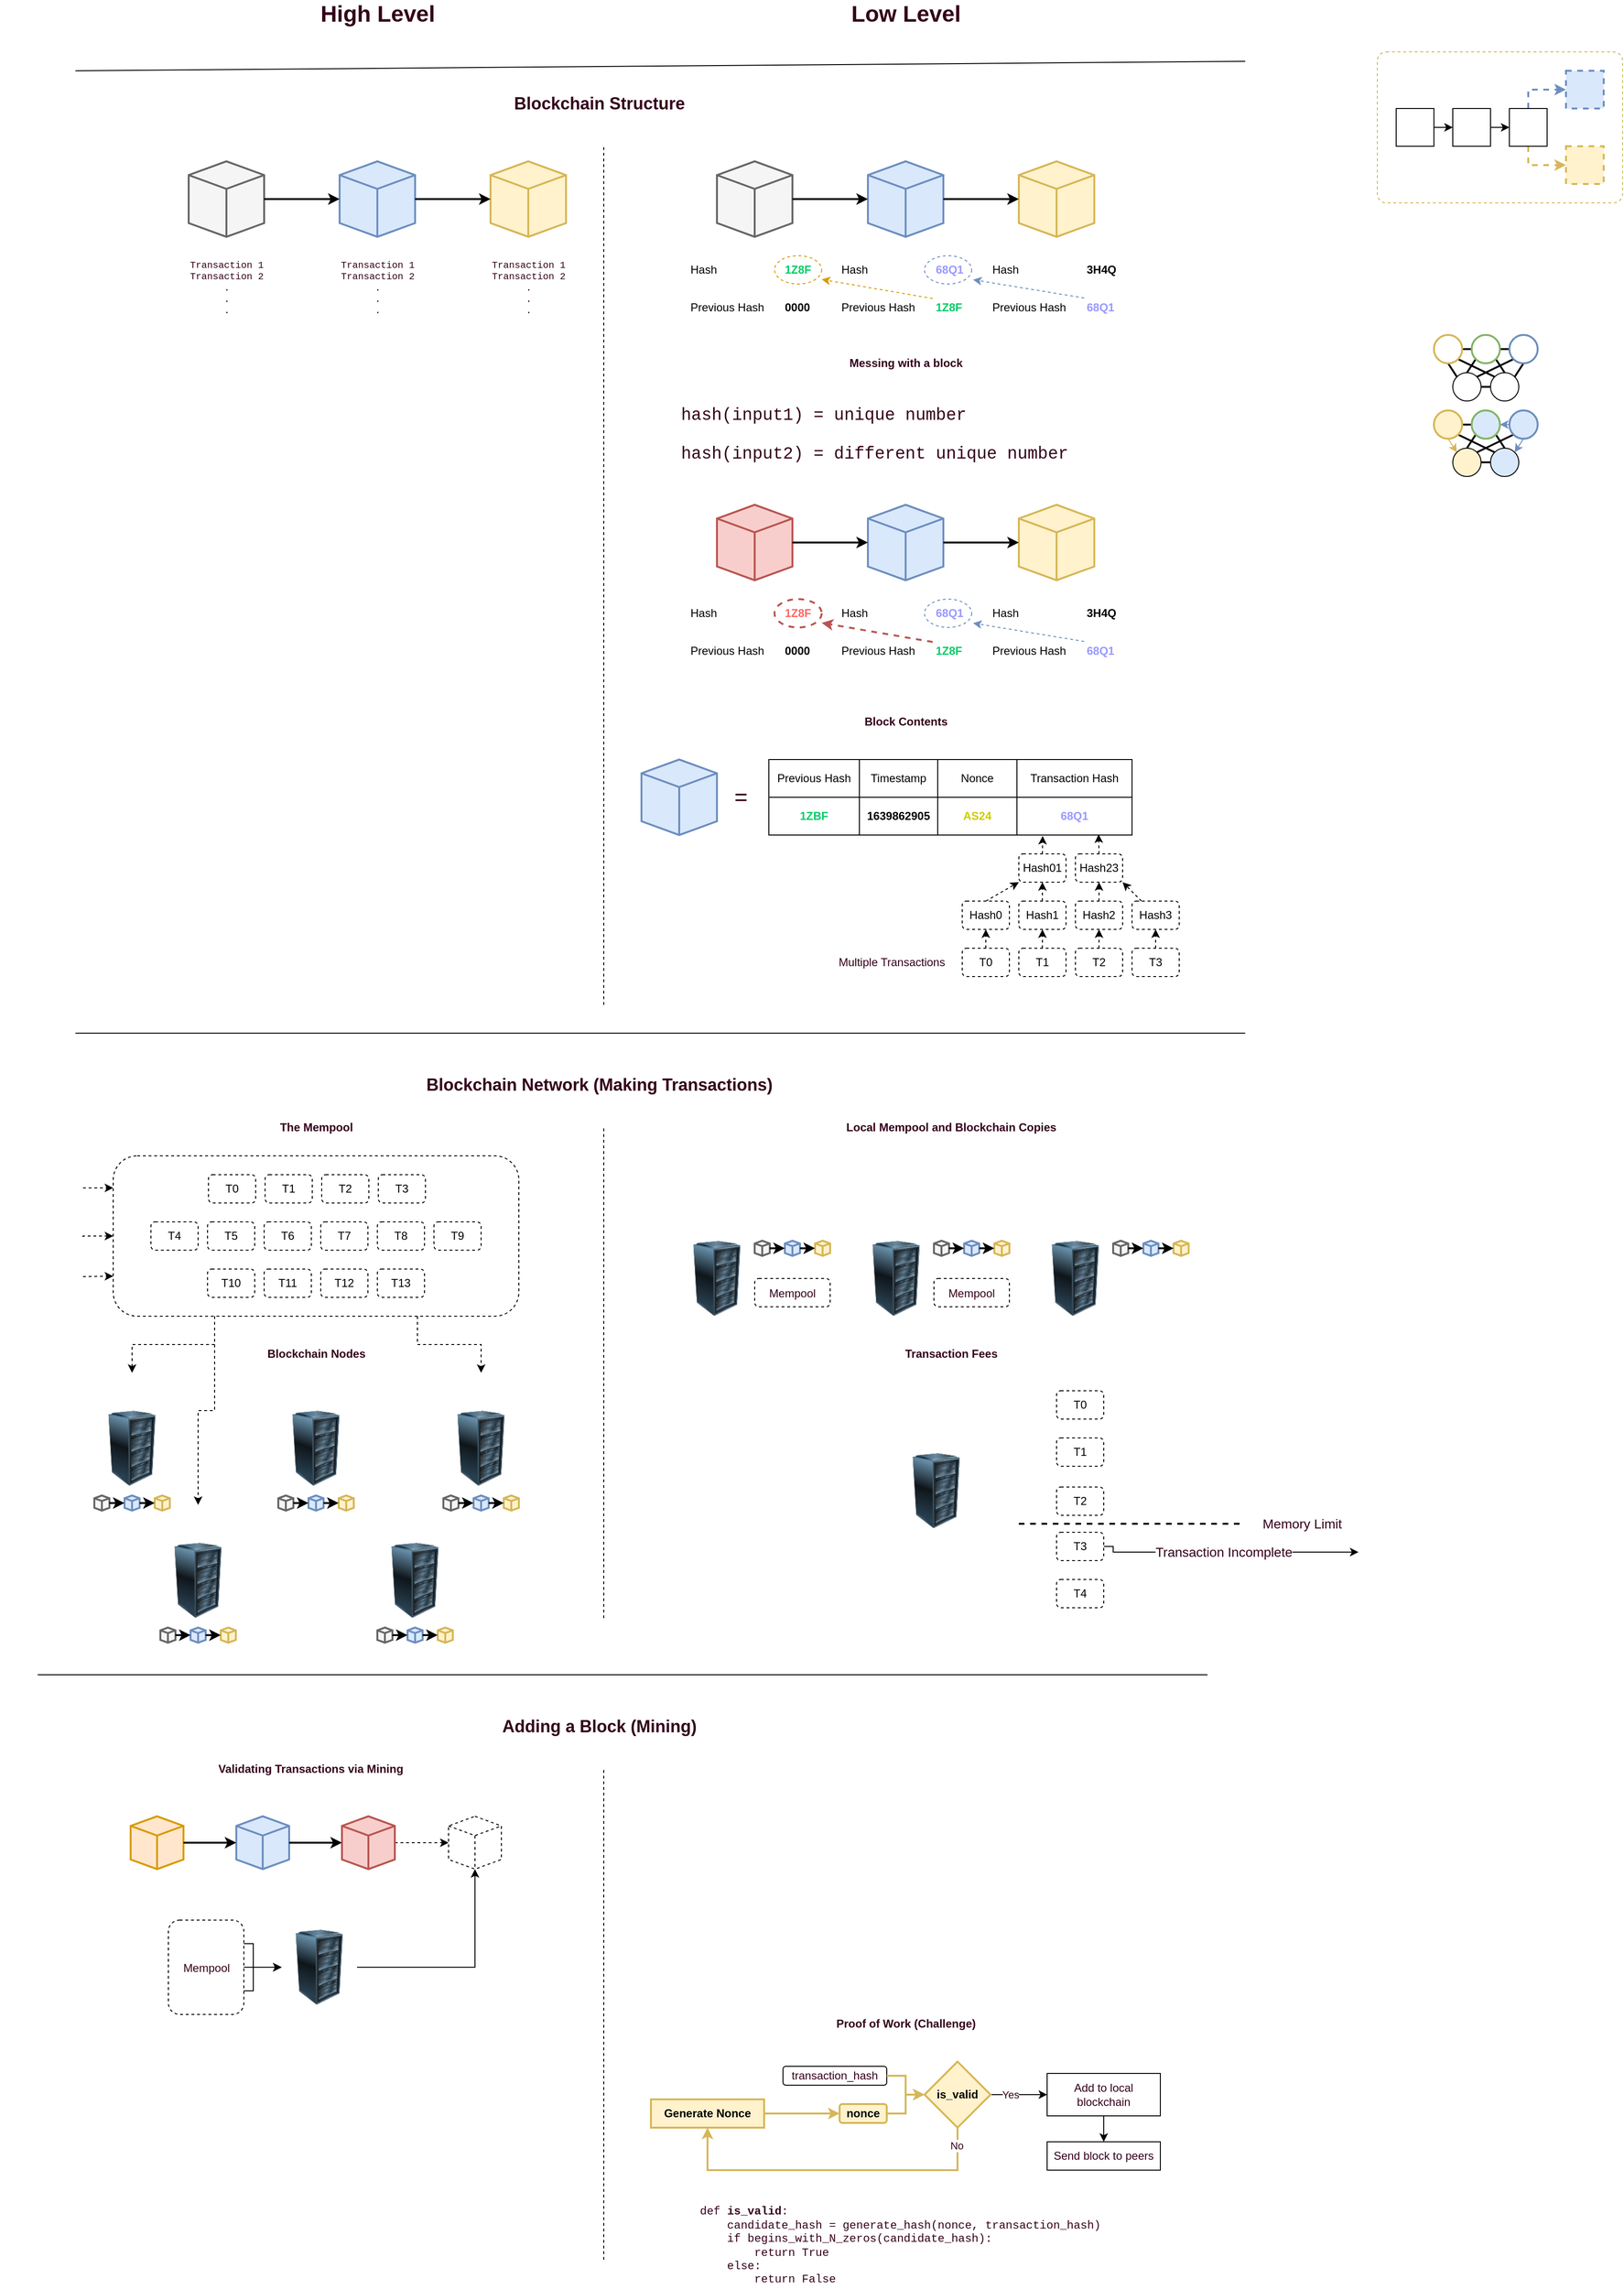 <mxfile version="16.0.0" type="github">
  <diagram id="u0MMfJnpxb5PyBzBqrjG" name="Page-1">
    <mxGraphModel dx="1565" dy="839" grid="1" gridSize="10" guides="1" tooltips="1" connect="1" arrows="1" fold="1" page="0" pageScale="1" pageWidth="850" pageHeight="1100" math="0" shadow="0">
      <root>
        <mxCell id="0" />
        <mxCell id="1" parent="0" />
        <mxCell id="disab7010C4KCnBqT44w-7" value="" style="rounded=1;whiteSpace=wrap;html=1;dashed=1;fillColor=none;strokeWidth=1;strokeColor=#d6b656;arcSize=6;" vertex="1" parent="1">
          <mxGeometry x="740" y="-140" width="260" height="160" as="geometry" />
        </mxCell>
        <mxCell id="aYrnTMMzMX6QkwAot3Gi-162" style="edgeStyle=orthogonalEdgeStyle;rounded=0;orthogonalLoop=1;jettySize=auto;html=1;exitX=0.25;exitY=1;exitDx=0;exitDy=0;entryX=0.5;entryY=0;entryDx=0;entryDy=0;dashed=1;fontFamily=Courier New;fontSize=18;fontColor=#33001A;strokeWidth=1;" parent="1" source="aYrnTMMzMX6QkwAot3Gi-161" target="aYrnTMMzMX6QkwAot3Gi-156" edge="1">
          <mxGeometry relative="1" as="geometry" />
        </mxCell>
        <mxCell id="aYrnTMMzMX6QkwAot3Gi-163" style="edgeStyle=orthogonalEdgeStyle;rounded=0;orthogonalLoop=1;jettySize=auto;html=1;exitX=0.25;exitY=1;exitDx=0;exitDy=0;entryX=0.5;entryY=0;entryDx=0;entryDy=0;dashed=1;fontFamily=Courier New;fontSize=18;fontColor=#33001A;strokeWidth=1;" parent="1" source="aYrnTMMzMX6QkwAot3Gi-161" target="aYrnTMMzMX6QkwAot3Gi-154" edge="1">
          <mxGeometry relative="1" as="geometry" />
        </mxCell>
        <mxCell id="aYrnTMMzMX6QkwAot3Gi-164" style="edgeStyle=orthogonalEdgeStyle;rounded=0;orthogonalLoop=1;jettySize=auto;html=1;exitX=0.75;exitY=1;exitDx=0;exitDy=0;entryX=0.5;entryY=0;entryDx=0;entryDy=0;dashed=1;fontFamily=Courier New;fontSize=18;fontColor=#33001A;strokeWidth=1;" parent="1" source="aYrnTMMzMX6QkwAot3Gi-161" target="aYrnTMMzMX6QkwAot3Gi-160" edge="1">
          <mxGeometry relative="1" as="geometry" />
        </mxCell>
        <mxCell id="aYrnTMMzMX6QkwAot3Gi-161" value="" style="rounded=1;whiteSpace=wrap;html=1;fontFamily=Courier New;fontSize=18;fontColor=#33001A;strokeColor=#000000;strokeWidth=1;fillColor=none;align=left;verticalAlign=middle;dashed=1;" parent="1" vertex="1">
          <mxGeometry x="-600" y="1030" width="430" height="170" as="geometry" />
        </mxCell>
        <mxCell id="aYrnTMMzMX6QkwAot3Gi-50" value="&lt;b&gt;&lt;font face=&quot;Helvetica&quot; style=&quot;font-size: 24px&quot;&gt;Low Level&lt;/font&gt;&lt;/b&gt;" style="text;html=1;align=center;verticalAlign=middle;resizable=0;points=[];autosize=1;strokeColor=none;fillColor=none;fontFamily=Courier New;fontColor=#33001A;" parent="1" vertex="1">
          <mxGeometry x="175" y="-190" width="130" height="20" as="geometry" />
        </mxCell>
        <mxCell id="aYrnTMMzMX6QkwAot3Gi-51" value="&lt;b&gt;&lt;font face=&quot;Helvetica&quot; style=&quot;font-size: 24px&quot;&gt;High Level&lt;/font&gt;&lt;/b&gt;" style="text;html=1;align=center;verticalAlign=middle;resizable=0;points=[];autosize=1;strokeColor=none;fillColor=none;fontFamily=Courier New;fontColor=#33001A;" parent="1" vertex="1">
          <mxGeometry x="-390" y="-190" width="140" height="20" as="geometry" />
        </mxCell>
        <mxCell id="aYrnTMMzMX6QkwAot3Gi-60" value="" style="html=1;whiteSpace=wrap;shape=isoCube2;backgroundOutline=1;isoAngle=11.5;align=left;verticalAlign=top;strokeWidth=2;fillColor=#f5f5f5;strokeColor=#666666;fontColor=#333333;" parent="1" vertex="1">
          <mxGeometry x="-520" y="-24" width="80" height="80" as="geometry" />
        </mxCell>
        <mxCell id="aYrnTMMzMX6QkwAot3Gi-63" value="" style="html=1;whiteSpace=wrap;shape=isoCube2;backgroundOutline=1;isoAngle=11.5;align=left;verticalAlign=top;fillColor=#dae8fc;strokeColor=#6c8ebf;strokeWidth=2;" parent="1" vertex="1">
          <mxGeometry x="-360" y="-24" width="80" height="80" as="geometry" />
        </mxCell>
        <mxCell id="aYrnTMMzMX6QkwAot3Gi-64" style="edgeStyle=orthogonalEdgeStyle;rounded=0;orthogonalLoop=1;jettySize=auto;html=1;exitX=1;exitY=0.5;exitDx=0;exitDy=0;exitPerimeter=0;entryX=0;entryY=0.5;entryDx=0;entryDy=0;entryPerimeter=0;strokeWidth=2;" parent="1" source="aYrnTMMzMX6QkwAot3Gi-60" target="aYrnTMMzMX6QkwAot3Gi-63" edge="1">
          <mxGeometry x="-550" y="-24" as="geometry" />
        </mxCell>
        <mxCell id="aYrnTMMzMX6QkwAot3Gi-65" value="" style="html=1;whiteSpace=wrap;shape=isoCube2;backgroundOutline=1;isoAngle=11.5;align=left;verticalAlign=top;fillColor=#fff2cc;strokeColor=#d6b656;strokeWidth=2;" parent="1" vertex="1">
          <mxGeometry x="-200" y="-24" width="80" height="80" as="geometry" />
        </mxCell>
        <mxCell id="aYrnTMMzMX6QkwAot3Gi-66" style="edgeStyle=orthogonalEdgeStyle;rounded=0;orthogonalLoop=1;jettySize=auto;html=1;exitX=1;exitY=0.5;exitDx=0;exitDy=0;exitPerimeter=0;entryX=0;entryY=0.5;entryDx=0;entryDy=0;entryPerimeter=0;strokeWidth=2;" parent="1" source="aYrnTMMzMX6QkwAot3Gi-63" target="aYrnTMMzMX6QkwAot3Gi-65" edge="1">
          <mxGeometry x="-550" y="-24" as="geometry" />
        </mxCell>
        <mxCell id="aYrnTMMzMX6QkwAot3Gi-77" value="&lt;font color=&quot;#33001a&quot; style=&quot;font-size: 18px&quot;&gt;&lt;b style=&quot;font-size: 18px&quot;&gt;Blockchain Structure&lt;/b&gt;&lt;/font&gt;" style="text;html=1;align=center;verticalAlign=middle;resizable=0;points=[];autosize=1;strokeColor=none;fillColor=none;fontColor=#00CC66;fontSize=18;" parent="1" vertex="1">
          <mxGeometry x="-185" y="-100" width="200" height="30" as="geometry" />
        </mxCell>
        <mxCell id="aYrnTMMzMX6QkwAot3Gi-78" value="&lt;font style=&quot;font-size: 10px;&quot;&gt;Transaction 1&lt;br style=&quot;font-size: 10px;&quot;&gt;Transaction 2&lt;br style=&quot;font-size: 10px;&quot;&gt;.&lt;br style=&quot;font-size: 10px;&quot;&gt;.&lt;br style=&quot;font-size: 10px;&quot;&gt;.&lt;/font&gt;" style="text;html=1;align=center;verticalAlign=middle;resizable=0;points=[];autosize=1;strokeColor=none;fillColor=none;fontFamily=Courier New;fontColor=#33001A;fontSize=10;spacing=0;" parent="1" vertex="1">
          <mxGeometry x="-525" y="75" width="90" height="70" as="geometry" />
        </mxCell>
        <mxCell id="aYrnTMMzMX6QkwAot3Gi-81" value="&lt;font style=&quot;font-size: 10px;&quot;&gt;Transaction 1&lt;br style=&quot;font-size: 10px;&quot;&gt;Transaction 2&lt;br style=&quot;font-size: 10px;&quot;&gt;.&lt;br style=&quot;font-size: 10px;&quot;&gt;.&lt;br style=&quot;font-size: 10px;&quot;&gt;.&lt;/font&gt;" style="text;html=1;align=center;verticalAlign=middle;resizable=0;points=[];autosize=1;strokeColor=none;fillColor=none;fontFamily=Courier New;fontColor=#33001A;fontSize=10;spacing=0;" parent="1" vertex="1">
          <mxGeometry x="-365" y="75" width="90" height="70" as="geometry" />
        </mxCell>
        <mxCell id="aYrnTMMzMX6QkwAot3Gi-82" value="&lt;font style=&quot;font-size: 10px;&quot;&gt;Transaction 1&lt;br style=&quot;font-size: 10px;&quot;&gt;Transaction 2&lt;br style=&quot;font-size: 10px;&quot;&gt;.&lt;br style=&quot;font-size: 10px;&quot;&gt;.&lt;br style=&quot;font-size: 10px;&quot;&gt;.&lt;/font&gt;" style="text;html=1;align=center;verticalAlign=middle;resizable=0;points=[];autosize=1;strokeColor=none;fillColor=none;fontFamily=Courier New;fontColor=#33001A;fontSize=10;spacing=0;" parent="1" vertex="1">
          <mxGeometry x="-205" y="75" width="90" height="70" as="geometry" />
        </mxCell>
        <mxCell id="aYrnTMMzMX6QkwAot3Gi-85" value="" style="endArrow=none;html=1;fontFamily=Courier New;fontSize=10;fontColor=#33001A;strokeWidth=1;" parent="1" edge="1">
          <mxGeometry width="50" height="50" relative="1" as="geometry">
            <mxPoint x="-640" y="-120" as="sourcePoint" />
            <mxPoint x="600" y="-130" as="targetPoint" />
          </mxGeometry>
        </mxCell>
        <mxCell id="aYrnTMMzMX6QkwAot3Gi-86" value="" style="endArrow=none;html=1;fontFamily=Courier New;fontSize=10;fontColor=#33001A;strokeWidth=1;" parent="1" edge="1">
          <mxGeometry width="50" height="50" relative="1" as="geometry">
            <mxPoint x="-640" y="900" as="sourcePoint" />
            <mxPoint x="600" y="900" as="targetPoint" />
          </mxGeometry>
        </mxCell>
        <mxCell id="aYrnTMMzMX6QkwAot3Gi-87" value="" style="endArrow=none;dashed=1;html=1;fontFamily=Courier New;fontSize=10;fontColor=#33001A;strokeWidth=1;" parent="1" edge="1">
          <mxGeometry width="50" height="50" relative="1" as="geometry">
            <mxPoint x="-80" y="870" as="sourcePoint" />
            <mxPoint x="-80" y="-40" as="targetPoint" />
          </mxGeometry>
        </mxCell>
        <mxCell id="aYrnTMMzMX6QkwAot3Gi-88" value="&lt;b&gt;Block Contents&lt;/b&gt;" style="text;html=1;align=center;verticalAlign=middle;resizable=0;points=[];autosize=1;strokeColor=none;fillColor=none;fontColor=#33001A;" parent="1" vertex="1">
          <mxGeometry x="190" y="560" width="100" height="20" as="geometry" />
        </mxCell>
        <mxCell id="aYrnTMMzMX6QkwAot3Gi-89" value="&lt;font color=&quot;#33001a&quot;&gt;&lt;b&gt;Blockchain Network (Making Transactions)&lt;/b&gt;&lt;/font&gt;" style="text;html=1;align=center;verticalAlign=middle;resizable=0;points=[];autosize=1;strokeColor=none;fillColor=none;fontColor=#00CC66;fontSize=18;" parent="1" vertex="1">
          <mxGeometry x="-275" y="940" width="380" height="30" as="geometry" />
        </mxCell>
        <mxCell id="aYrnTMMzMX6QkwAot3Gi-90" value="" style="endArrow=none;dashed=1;html=1;fontFamily=Courier New;fontSize=10;fontColor=#33001A;strokeWidth=1;" parent="1" edge="1">
          <mxGeometry width="50" height="50" relative="1" as="geometry">
            <mxPoint x="-80" y="1520" as="sourcePoint" />
            <mxPoint x="-80" y="1000" as="targetPoint" />
          </mxGeometry>
        </mxCell>
        <mxCell id="aYrnTMMzMX6QkwAot3Gi-110" value="&lt;b&gt;Proof of Work (Challenge)&lt;/b&gt;" style="text;html=1;align=center;verticalAlign=middle;resizable=0;points=[];autosize=1;strokeColor=none;fillColor=none;fontColor=#33001A;" parent="1" vertex="1">
          <mxGeometry x="160" y="1940" width="160" height="20" as="geometry" />
        </mxCell>
        <mxCell id="aYrnTMMzMX6QkwAot3Gi-111" value="def &lt;b&gt;is_valid&lt;/b&gt;:&lt;br&gt;&amp;nbsp; &amp;nbsp; candidate_hash = generate_hash(nonce, transaction_hash)&lt;br&gt;&amp;nbsp; &amp;nbsp; if begins_with_N_zeros(candidate_hash):&lt;br&gt;&amp;nbsp; &amp;nbsp; &amp;nbsp; &amp;nbsp; return True&lt;br&gt;&amp;nbsp; &amp;nbsp; else:&lt;br&gt;&amp;nbsp; &amp;nbsp; &amp;nbsp; &amp;nbsp; return False" style="text;html=1;align=left;verticalAlign=middle;resizable=0;points=[];autosize=1;strokeColor=none;fillColor=none;fontColor=#33001A;fontFamily=Courier New;" parent="1" vertex="1">
          <mxGeometry x="20" y="2140" width="440" height="90" as="geometry" />
        </mxCell>
        <mxCell id="aYrnTMMzMX6QkwAot3Gi-112" value="" style="group" parent="1" vertex="1" connectable="0">
          <mxGeometry x="-30" y="1990" width="540" height="115" as="geometry" />
        </mxCell>
        <mxCell id="aYrnTMMzMX6QkwAot3Gi-113" value="Generate Nonce" style="rounded=0;whiteSpace=wrap;html=1;strokeColor=#d6b656;strokeWidth=2;fillColor=#fff2cc;align=center;verticalAlign=middle;fontStyle=1" parent="aYrnTMMzMX6QkwAot3Gi-112" vertex="1">
          <mxGeometry y="40" width="120" height="30" as="geometry" />
        </mxCell>
        <mxCell id="aYrnTMMzMX6QkwAot3Gi-114" value="nonce" style="rounded=1;whiteSpace=wrap;html=1;strokeColor=#d6b656;strokeWidth=2;fillColor=#fff2cc;align=center;verticalAlign=middle;fontStyle=1" parent="aYrnTMMzMX6QkwAot3Gi-112" vertex="1">
          <mxGeometry x="200" y="45" width="50" height="20" as="geometry" />
        </mxCell>
        <mxCell id="aYrnTMMzMX6QkwAot3Gi-115" style="edgeStyle=orthogonalEdgeStyle;rounded=0;orthogonalLoop=1;jettySize=auto;html=1;exitX=1;exitY=0.5;exitDx=0;exitDy=0;fontColor=#33001A;strokeWidth=2;entryX=0;entryY=0.5;entryDx=0;entryDy=0;fillColor=#fff2cc;strokeColor=#d6b656;fontStyle=1" parent="aYrnTMMzMX6QkwAot3Gi-112" source="aYrnTMMzMX6QkwAot3Gi-113" target="aYrnTMMzMX6QkwAot3Gi-114" edge="1">
          <mxGeometry relative="1" as="geometry">
            <mxPoint x="200" y="55.143" as="targetPoint" />
          </mxGeometry>
        </mxCell>
        <mxCell id="aYrnTMMzMX6QkwAot3Gi-116" value="transaction_hash" style="rounded=1;whiteSpace=wrap;html=1;fontColor=#33001A;strokeColor=#000000;strokeWidth=1;fillColor=none;align=center;verticalAlign=middle;" parent="aYrnTMMzMX6QkwAot3Gi-112" vertex="1">
          <mxGeometry x="140" y="5" width="110" height="20" as="geometry" />
        </mxCell>
        <mxCell id="aYrnTMMzMX6QkwAot3Gi-117" style="edgeStyle=orthogonalEdgeStyle;rounded=0;orthogonalLoop=1;jettySize=auto;html=1;exitX=1;exitY=0.5;exitDx=0;exitDy=0;fontColor=#33001A;strokeWidth=1;" parent="aYrnTMMzMX6QkwAot3Gi-112" source="aYrnTMMzMX6QkwAot3Gi-121" edge="1">
          <mxGeometry relative="1" as="geometry">
            <mxPoint x="420" y="35" as="targetPoint" />
          </mxGeometry>
        </mxCell>
        <mxCell id="aYrnTMMzMX6QkwAot3Gi-118" value="Yes" style="edgeLabel;html=1;align=center;verticalAlign=middle;resizable=0;points=[];fontColor=#33001A;" parent="aYrnTMMzMX6QkwAot3Gi-117" vertex="1" connectable="0">
          <mxGeometry x="-0.325" relative="1" as="geometry">
            <mxPoint as="offset" />
          </mxGeometry>
        </mxCell>
        <mxCell id="aYrnTMMzMX6QkwAot3Gi-119" style="edgeStyle=orthogonalEdgeStyle;rounded=0;orthogonalLoop=1;jettySize=auto;html=1;exitX=0.5;exitY=1;exitDx=0;exitDy=0;entryX=0.5;entryY=1;entryDx=0;entryDy=0;fontColor=#33001A;strokeWidth=2;fillColor=#fff2cc;strokeColor=#d6b656;fontStyle=1" parent="aYrnTMMzMX6QkwAot3Gi-112" source="aYrnTMMzMX6QkwAot3Gi-121" target="aYrnTMMzMX6QkwAot3Gi-113" edge="1">
          <mxGeometry relative="1" as="geometry">
            <Array as="points">
              <mxPoint x="325" y="115" />
              <mxPoint x="60" y="115" />
            </Array>
          </mxGeometry>
        </mxCell>
        <mxCell id="aYrnTMMzMX6QkwAot3Gi-120" value="No" style="edgeLabel;html=1;align=center;verticalAlign=middle;resizable=0;points=[];fontColor=#33001A;" parent="aYrnTMMzMX6QkwAot3Gi-119" vertex="1" connectable="0">
          <mxGeometry x="-0.892" y="-1" relative="1" as="geometry">
            <mxPoint as="offset" />
          </mxGeometry>
        </mxCell>
        <mxCell id="aYrnTMMzMX6QkwAot3Gi-121" value="is_valid" style="rhombus;whiteSpace=wrap;html=1;strokeColor=#d6b656;strokeWidth=2;fillColor=#fff2cc;align=center;verticalAlign=middle;fontStyle=1" parent="aYrnTMMzMX6QkwAot3Gi-112" vertex="1">
          <mxGeometry x="290" width="70" height="70" as="geometry" />
        </mxCell>
        <mxCell id="aYrnTMMzMX6QkwAot3Gi-122" value="Add to local blockchain" style="rounded=0;whiteSpace=wrap;html=1;fontColor=#33001A;strokeColor=#000000;strokeWidth=1;fillColor=none;align=center;verticalAlign=middle;" parent="aYrnTMMzMX6QkwAot3Gi-112" vertex="1">
          <mxGeometry x="420" y="12.5" width="120" height="45" as="geometry" />
        </mxCell>
        <mxCell id="aYrnTMMzMX6QkwAot3Gi-123" style="edgeStyle=orthogonalEdgeStyle;rounded=0;orthogonalLoop=1;jettySize=auto;html=1;exitX=1;exitY=0.5;exitDx=0;exitDy=0;entryX=0;entryY=0.5;entryDx=0;entryDy=0;fontColor=#33001A;strokeWidth=2;fillColor=#fff2cc;strokeColor=#d6b656;" parent="aYrnTMMzMX6QkwAot3Gi-112" source="aYrnTMMzMX6QkwAot3Gi-116" target="aYrnTMMzMX6QkwAot3Gi-121" edge="1">
          <mxGeometry relative="1" as="geometry">
            <mxPoint x="280" y="15" as="targetPoint" />
            <Array as="points">
              <mxPoint x="270" y="15" />
              <mxPoint x="270" y="35" />
            </Array>
          </mxGeometry>
        </mxCell>
        <mxCell id="aYrnTMMzMX6QkwAot3Gi-124" value="Send block to peers" style="rounded=0;whiteSpace=wrap;html=1;fontColor=#33001A;strokeColor=#000000;strokeWidth=1;fillColor=none;align=center;verticalAlign=middle;" parent="aYrnTMMzMX6QkwAot3Gi-112" vertex="1">
          <mxGeometry x="420" y="85" width="120" height="30" as="geometry" />
        </mxCell>
        <mxCell id="aYrnTMMzMX6QkwAot3Gi-125" style="edgeStyle=orthogonalEdgeStyle;rounded=0;orthogonalLoop=1;jettySize=auto;html=1;exitX=0.5;exitY=1;exitDx=0;exitDy=0;entryX=0.5;entryY=0;entryDx=0;entryDy=0;fontColor=#33001A;strokeWidth=1;" parent="aYrnTMMzMX6QkwAot3Gi-112" source="aYrnTMMzMX6QkwAot3Gi-122" target="aYrnTMMzMX6QkwAot3Gi-124" edge="1">
          <mxGeometry relative="1" as="geometry" />
        </mxCell>
        <mxCell id="aYrnTMMzMX6QkwAot3Gi-126" style="edgeStyle=orthogonalEdgeStyle;rounded=0;orthogonalLoop=1;jettySize=auto;html=1;exitX=1;exitY=0.5;exitDx=0;exitDy=0;fontColor=#33001A;strokeWidth=2;fillColor=#fff2cc;strokeColor=#d6b656;fontStyle=1" parent="aYrnTMMzMX6QkwAot3Gi-112" source="aYrnTMMzMX6QkwAot3Gi-114" target="aYrnTMMzMX6QkwAot3Gi-121" edge="1">
          <mxGeometry relative="1" as="geometry">
            <mxPoint x="280" y="55" as="targetPoint" />
          </mxGeometry>
        </mxCell>
        <mxCell id="aYrnTMMzMX6QkwAot3Gi-127" value="" style="endArrow=none;html=1;fontFamily=Courier New;fontSize=10;fontColor=#33001A;strokeWidth=1;" parent="1" edge="1">
          <mxGeometry width="50" height="50" relative="1" as="geometry">
            <mxPoint x="-680" y="1580" as="sourcePoint" />
            <mxPoint x="560" y="1580" as="targetPoint" />
          </mxGeometry>
        </mxCell>
        <mxCell id="aYrnTMMzMX6QkwAot3Gi-128" value="&lt;font color=&quot;#33001a&quot; style=&quot;font-size: 18px&quot;&gt;&lt;b style=&quot;font-size: 18px&quot;&gt;Adding a Block (Mining)&lt;/b&gt;&lt;/font&gt;" style="text;html=1;align=center;verticalAlign=middle;resizable=0;points=[];autosize=1;strokeColor=none;fillColor=none;fontColor=#00CC66;fontSize=18;" parent="1" vertex="1">
          <mxGeometry x="-195" y="1620" width="220" height="30" as="geometry" />
        </mxCell>
        <mxCell id="aYrnTMMzMX6QkwAot3Gi-129" value="" style="endArrow=none;dashed=1;html=1;fontFamily=Courier New;fontSize=10;fontColor=#33001A;strokeWidth=1;" parent="1" edge="1">
          <mxGeometry width="50" height="50" relative="1" as="geometry">
            <mxPoint x="-80" y="2200" as="sourcePoint" />
            <mxPoint x="-80" y="1680" as="targetPoint" />
          </mxGeometry>
        </mxCell>
        <mxCell id="qR4I749u4LnuO9Lw0ng8-3" value="" style="shape=table;html=1;whiteSpace=wrap;startSize=0;container=1;collapsible=0;childLayout=tableLayout;verticalAlign=top;" parent="1" vertex="1">
          <mxGeometry x="95" y="610" width="385" height="80" as="geometry" />
        </mxCell>
        <mxCell id="qR4I749u4LnuO9Lw0ng8-4" value="" style="shape=partialRectangle;html=1;whiteSpace=wrap;collapsible=0;dropTarget=0;pointerEvents=0;fillColor=none;top=0;left=0;bottom=0;right=0;points=[[0,0.5],[1,0.5]];portConstraint=eastwest;" parent="qR4I749u4LnuO9Lw0ng8-3" vertex="1">
          <mxGeometry width="385" height="40" as="geometry" />
        </mxCell>
        <mxCell id="qR4I749u4LnuO9Lw0ng8-5" value="Previous Hash" style="shape=partialRectangle;html=1;whiteSpace=wrap;connectable=0;fillColor=none;top=0;left=0;bottom=0;right=0;overflow=hidden;pointerEvents=1;" parent="qR4I749u4LnuO9Lw0ng8-4" vertex="1">
          <mxGeometry width="96" height="40" as="geometry">
            <mxRectangle width="96" height="40" as="alternateBounds" />
          </mxGeometry>
        </mxCell>
        <mxCell id="qR4I749u4LnuO9Lw0ng8-6" value="Timestamp" style="shape=partialRectangle;html=1;whiteSpace=wrap;connectable=0;fillColor=none;top=0;left=0;bottom=0;right=0;overflow=hidden;pointerEvents=1;" parent="qR4I749u4LnuO9Lw0ng8-4" vertex="1">
          <mxGeometry x="96" width="83" height="40" as="geometry">
            <mxRectangle width="83" height="40" as="alternateBounds" />
          </mxGeometry>
        </mxCell>
        <mxCell id="qR4I749u4LnuO9Lw0ng8-7" value="Nonce" style="shape=partialRectangle;html=1;whiteSpace=wrap;connectable=0;fillColor=none;top=0;left=0;bottom=0;right=0;overflow=hidden;pointerEvents=1;" parent="qR4I749u4LnuO9Lw0ng8-4" vertex="1">
          <mxGeometry x="179" width="84" height="40" as="geometry">
            <mxRectangle width="84" height="40" as="alternateBounds" />
          </mxGeometry>
        </mxCell>
        <mxCell id="qR4I749u4LnuO9Lw0ng8-16" value="Transaction Hash" style="shape=partialRectangle;html=1;whiteSpace=wrap;connectable=0;fillColor=none;top=0;left=0;bottom=0;right=0;overflow=hidden;pointerEvents=1;" parent="qR4I749u4LnuO9Lw0ng8-4" vertex="1">
          <mxGeometry x="263" width="122" height="40" as="geometry">
            <mxRectangle width="122" height="40" as="alternateBounds" />
          </mxGeometry>
        </mxCell>
        <mxCell id="qR4I749u4LnuO9Lw0ng8-8" value="" style="shape=partialRectangle;html=1;whiteSpace=wrap;collapsible=0;dropTarget=0;pointerEvents=0;fillColor=none;top=0;left=0;bottom=0;right=0;points=[[0,0.5],[1,0.5]];portConstraint=eastwest;" parent="qR4I749u4LnuO9Lw0ng8-3" vertex="1">
          <mxGeometry y="40" width="385" height="40" as="geometry" />
        </mxCell>
        <mxCell id="qR4I749u4LnuO9Lw0ng8-9" value="&lt;font color=&quot;#00cc66&quot;&gt;1ZBF&lt;/font&gt;" style="shape=partialRectangle;html=1;whiteSpace=wrap;connectable=0;fillColor=none;top=0;left=0;bottom=0;right=0;overflow=hidden;pointerEvents=1;fontStyle=1" parent="qR4I749u4LnuO9Lw0ng8-8" vertex="1">
          <mxGeometry width="96" height="40" as="geometry">
            <mxRectangle width="96" height="40" as="alternateBounds" />
          </mxGeometry>
        </mxCell>
        <mxCell id="qR4I749u4LnuO9Lw0ng8-10" value="1639862905" style="shape=partialRectangle;html=1;whiteSpace=wrap;connectable=0;fillColor=none;top=0;left=0;bottom=0;right=0;overflow=hidden;pointerEvents=1;fontStyle=1" parent="qR4I749u4LnuO9Lw0ng8-8" vertex="1">
          <mxGeometry x="96" width="83" height="40" as="geometry">
            <mxRectangle width="83" height="40" as="alternateBounds" />
          </mxGeometry>
        </mxCell>
        <mxCell id="qR4I749u4LnuO9Lw0ng8-11" value="&lt;font color=&quot;#cccc00&quot;&gt;AS24&lt;/font&gt;" style="shape=partialRectangle;html=1;whiteSpace=wrap;connectable=0;fillColor=none;top=0;left=0;bottom=0;right=0;overflow=hidden;pointerEvents=1;fontStyle=1" parent="qR4I749u4LnuO9Lw0ng8-8" vertex="1">
          <mxGeometry x="179" width="84" height="40" as="geometry">
            <mxRectangle width="84" height="40" as="alternateBounds" />
          </mxGeometry>
        </mxCell>
        <mxCell id="qR4I749u4LnuO9Lw0ng8-17" value="&lt;font color=&quot;#9999ff&quot;&gt;68Q1&lt;/font&gt;" style="shape=partialRectangle;html=1;whiteSpace=wrap;connectable=0;fillColor=none;top=0;left=0;bottom=0;right=0;overflow=hidden;pointerEvents=1;fontStyle=1" parent="qR4I749u4LnuO9Lw0ng8-8" vertex="1">
          <mxGeometry x="263" width="122" height="40" as="geometry">
            <mxRectangle width="122" height="40" as="alternateBounds" />
          </mxGeometry>
        </mxCell>
        <mxCell id="qR4I749u4LnuO9Lw0ng8-47" value="" style="html=1;whiteSpace=wrap;shape=isoCube2;backgroundOutline=1;isoAngle=11.5;align=left;verticalAlign=top;strokeWidth=2;fillColor=#dae8fc;strokeColor=#6c8ebf;" parent="1" vertex="1">
          <mxGeometry x="-40" y="610" width="80" height="80" as="geometry" />
        </mxCell>
        <mxCell id="aYrnTMMzMX6QkwAot3Gi-1" value="&lt;font color=&quot;#33001a&quot; style=&quot;font-size: 24px&quot;&gt;=&lt;/font&gt;" style="text;html=1;align=center;verticalAlign=middle;resizable=0;points=[];autosize=1;strokeColor=none;fillColor=none;fontColor=#00CC66;" parent="1" vertex="1">
          <mxGeometry x="50" y="640" width="30" height="20" as="geometry" />
        </mxCell>
        <mxCell id="aYrnTMMzMX6QkwAot3Gi-25" style="edgeStyle=none;rounded=0;orthogonalLoop=1;jettySize=auto;html=1;exitX=0.5;exitY=0;exitDx=0;exitDy=0;fontColor=#33001A;strokeWidth=1;entryX=0.754;entryY=1.025;entryDx=0;entryDy=0;entryPerimeter=0;dashed=1;" parent="1" source="aYrnTMMzMX6QkwAot3Gi-4" target="qR4I749u4LnuO9Lw0ng8-8" edge="1">
          <mxGeometry x="-40" y="610" as="geometry">
            <mxPoint x="416" y="690" as="targetPoint" />
          </mxGeometry>
        </mxCell>
        <mxCell id="aYrnTMMzMX6QkwAot3Gi-4" value="&lt;font color=&quot;#000000&quot;&gt;Hash01&lt;/font&gt;" style="rounded=1;whiteSpace=wrap;html=1;fontColor=#00CC66;strokeColor=#000000;strokeWidth=1;fillColor=none;align=center;verticalAlign=middle;dashed=1;" parent="1" vertex="1">
          <mxGeometry x="360" y="710" width="50" height="30" as="geometry" />
        </mxCell>
        <mxCell id="aYrnTMMzMX6QkwAot3Gi-26" style="edgeStyle=none;rounded=0;orthogonalLoop=1;jettySize=auto;html=1;exitX=0.5;exitY=0;exitDx=0;exitDy=0;fontColor=#33001A;strokeWidth=1;entryX=0.908;entryY=0.982;entryDx=0;entryDy=0;entryPerimeter=0;dashed=1;" parent="1" source="aYrnTMMzMX6QkwAot3Gi-6" target="qR4I749u4LnuO9Lw0ng8-8" edge="1">
          <mxGeometry x="-40" y="610" as="geometry">
            <mxPoint x="420" y="690" as="targetPoint" />
          </mxGeometry>
        </mxCell>
        <mxCell id="aYrnTMMzMX6QkwAot3Gi-6" value="&lt;font color=&quot;#000000&quot;&gt;Hash23&lt;/font&gt;" style="rounded=1;whiteSpace=wrap;html=1;fontColor=#00CC66;strokeColor=#000000;strokeWidth=1;fillColor=none;align=center;verticalAlign=middle;dashed=1;" parent="1" vertex="1">
          <mxGeometry x="420" y="710" width="50" height="30" as="geometry" />
        </mxCell>
        <mxCell id="aYrnTMMzMX6QkwAot3Gi-17" style="edgeStyle=none;rounded=0;orthogonalLoop=1;jettySize=auto;html=1;exitX=0.5;exitY=0;exitDx=0;exitDy=0;entryX=0;entryY=1;entryDx=0;entryDy=0;fontColor=#33001A;strokeWidth=1;dashed=1;" parent="1" source="aYrnTMMzMX6QkwAot3Gi-7" target="aYrnTMMzMX6QkwAot3Gi-4" edge="1">
          <mxGeometry x="-40" y="610" as="geometry" />
        </mxCell>
        <mxCell id="aYrnTMMzMX6QkwAot3Gi-7" value="&lt;font color=&quot;#000000&quot;&gt;Hash0&lt;/font&gt;" style="rounded=1;whiteSpace=wrap;html=1;fontColor=#00CC66;strokeColor=#000000;strokeWidth=1;fillColor=none;align=center;verticalAlign=middle;dashed=1;" parent="1" vertex="1">
          <mxGeometry x="300" y="760" width="50" height="30" as="geometry" />
        </mxCell>
        <mxCell id="aYrnTMMzMX6QkwAot3Gi-24" value="" style="edgeStyle=none;rounded=0;orthogonalLoop=1;jettySize=auto;html=1;fontColor=#33001A;strokeWidth=1;dashed=1;" parent="1" source="aYrnTMMzMX6QkwAot3Gi-8" target="aYrnTMMzMX6QkwAot3Gi-4" edge="1">
          <mxGeometry x="-40" y="610" as="geometry" />
        </mxCell>
        <mxCell id="aYrnTMMzMX6QkwAot3Gi-8" value="&lt;font color=&quot;#000000&quot;&gt;Hash1&lt;/font&gt;" style="rounded=1;whiteSpace=wrap;html=1;fontColor=#00CC66;strokeColor=#000000;strokeWidth=1;fillColor=none;align=center;verticalAlign=middle;dashed=1;" parent="1" vertex="1">
          <mxGeometry x="360" y="760" width="50" height="30" as="geometry" />
        </mxCell>
        <mxCell id="aYrnTMMzMX6QkwAot3Gi-22" value="" style="edgeStyle=none;rounded=0;orthogonalLoop=1;jettySize=auto;html=1;fontColor=#33001A;strokeWidth=1;dashed=1;" parent="1" source="aYrnTMMzMX6QkwAot3Gi-9" target="aYrnTMMzMX6QkwAot3Gi-6" edge="1">
          <mxGeometry x="-40" y="610" as="geometry" />
        </mxCell>
        <mxCell id="aYrnTMMzMX6QkwAot3Gi-9" value="&lt;font color=&quot;#000000&quot;&gt;Hash2&lt;/font&gt;" style="rounded=1;whiteSpace=wrap;html=1;fontColor=#00CC66;strokeColor=#000000;strokeWidth=1;fillColor=none;align=center;verticalAlign=middle;dashed=1;" parent="1" vertex="1">
          <mxGeometry x="420" y="760" width="50" height="30" as="geometry" />
        </mxCell>
        <mxCell id="aYrnTMMzMX6QkwAot3Gi-23" value="" style="edgeStyle=none;rounded=0;orthogonalLoop=1;jettySize=auto;html=1;fontColor=#33001A;strokeWidth=1;entryX=1;entryY=1;entryDx=0;entryDy=0;dashed=1;" parent="1" source="aYrnTMMzMX6QkwAot3Gi-10" target="aYrnTMMzMX6QkwAot3Gi-6" edge="1">
          <mxGeometry x="-40" y="610" as="geometry" />
        </mxCell>
        <mxCell id="aYrnTMMzMX6QkwAot3Gi-10" value="&lt;font color=&quot;#000000&quot;&gt;Hash3&lt;/font&gt;" style="rounded=1;whiteSpace=wrap;html=1;fontColor=#00CC66;strokeColor=#000000;strokeWidth=1;fillColor=none;align=center;verticalAlign=middle;dashed=1;" parent="1" vertex="1">
          <mxGeometry x="480" y="760" width="50" height="30" as="geometry" />
        </mxCell>
        <mxCell id="aYrnTMMzMX6QkwAot3Gi-18" style="edgeStyle=none;rounded=0;orthogonalLoop=1;jettySize=auto;html=1;exitX=0.5;exitY=0;exitDx=0;exitDy=0;entryX=0.5;entryY=1;entryDx=0;entryDy=0;fontColor=#33001A;strokeWidth=1;dashed=1;" parent="1" source="aYrnTMMzMX6QkwAot3Gi-11" target="aYrnTMMzMX6QkwAot3Gi-7" edge="1">
          <mxGeometry x="-40" y="610" as="geometry" />
        </mxCell>
        <mxCell id="aYrnTMMzMX6QkwAot3Gi-11" value="&lt;font color=&quot;#000000&quot;&gt;T0&lt;/font&gt;" style="rounded=1;whiteSpace=wrap;html=1;fontColor=#00CC66;strokeColor=#000000;strokeWidth=1;fillColor=none;align=center;verticalAlign=middle;dashed=1;" parent="1" vertex="1">
          <mxGeometry x="300" y="810" width="50" height="30" as="geometry" />
        </mxCell>
        <mxCell id="aYrnTMMzMX6QkwAot3Gi-19" style="edgeStyle=none;rounded=0;orthogonalLoop=1;jettySize=auto;html=1;exitX=0.5;exitY=0;exitDx=0;exitDy=0;fontColor=#33001A;strokeWidth=1;dashed=1;" parent="1" source="aYrnTMMzMX6QkwAot3Gi-12" target="aYrnTMMzMX6QkwAot3Gi-8" edge="1">
          <mxGeometry x="-40" y="610" as="geometry" />
        </mxCell>
        <mxCell id="aYrnTMMzMX6QkwAot3Gi-12" value="&lt;font color=&quot;#000000&quot;&gt;T1&lt;/font&gt;" style="rounded=1;whiteSpace=wrap;html=1;fontColor=#00CC66;strokeColor=#000000;strokeWidth=1;fillColor=none;align=center;verticalAlign=middle;dashed=1;" parent="1" vertex="1">
          <mxGeometry x="360" y="810" width="50" height="30" as="geometry" />
        </mxCell>
        <mxCell id="aYrnTMMzMX6QkwAot3Gi-20" style="edgeStyle=none;rounded=0;orthogonalLoop=1;jettySize=auto;html=1;exitX=0.5;exitY=0;exitDx=0;exitDy=0;entryX=0.5;entryY=1;entryDx=0;entryDy=0;fontColor=#33001A;strokeWidth=1;dashed=1;" parent="1" source="aYrnTMMzMX6QkwAot3Gi-13" target="aYrnTMMzMX6QkwAot3Gi-9" edge="1">
          <mxGeometry x="-40" y="610" as="geometry" />
        </mxCell>
        <mxCell id="aYrnTMMzMX6QkwAot3Gi-13" value="&lt;font color=&quot;#000000&quot;&gt;T2&lt;/font&gt;" style="rounded=1;whiteSpace=wrap;html=1;fontColor=#00CC66;strokeColor=#000000;strokeWidth=1;fillColor=none;align=center;verticalAlign=middle;dashed=1;" parent="1" vertex="1">
          <mxGeometry x="420" y="810" width="50" height="30" as="geometry" />
        </mxCell>
        <mxCell id="aYrnTMMzMX6QkwAot3Gi-21" value="" style="edgeStyle=none;rounded=0;orthogonalLoop=1;jettySize=auto;html=1;fontColor=#33001A;strokeWidth=1;dashed=1;" parent="1" source="aYrnTMMzMX6QkwAot3Gi-14" target="aYrnTMMzMX6QkwAot3Gi-10" edge="1">
          <mxGeometry x="-40" y="610" as="geometry" />
        </mxCell>
        <mxCell id="aYrnTMMzMX6QkwAot3Gi-14" value="&lt;font color=&quot;#000000&quot;&gt;T3&lt;/font&gt;" style="rounded=1;whiteSpace=wrap;html=1;fontColor=#00CC66;strokeColor=#000000;strokeWidth=1;fillColor=none;align=center;verticalAlign=middle;dashed=1;" parent="1" vertex="1">
          <mxGeometry x="480" y="810" width="50" height="30" as="geometry" />
        </mxCell>
        <mxCell id="aYrnTMMzMX6QkwAot3Gi-27" value="Multiple Transactions" style="text;html=1;align=center;verticalAlign=middle;resizable=0;points=[];autosize=1;strokeColor=none;fillColor=none;fontColor=#33001A;" parent="1" vertex="1">
          <mxGeometry x="160" y="815" width="130" height="20" as="geometry" />
        </mxCell>
        <mxCell id="aYrnTMMzMX6QkwAot3Gi-130" value="&lt;font color=&quot;#000000&quot;&gt;T0&lt;/font&gt;" style="rounded=1;whiteSpace=wrap;html=1;fontColor=#00CC66;strokeColor=#000000;strokeWidth=1;fillColor=none;align=center;verticalAlign=middle;dashed=1;" parent="1" vertex="1">
          <mxGeometry x="-499" y="1050" width="50" height="30" as="geometry" />
        </mxCell>
        <mxCell id="aYrnTMMzMX6QkwAot3Gi-131" value="&lt;font color=&quot;#000000&quot;&gt;T1&lt;/font&gt;" style="rounded=1;whiteSpace=wrap;html=1;fontColor=#00CC66;strokeColor=#000000;strokeWidth=1;fillColor=none;align=center;verticalAlign=middle;dashed=1;" parent="1" vertex="1">
          <mxGeometry x="-439" y="1050" width="50" height="30" as="geometry" />
        </mxCell>
        <mxCell id="aYrnTMMzMX6QkwAot3Gi-132" value="&lt;font color=&quot;#000000&quot;&gt;T2&lt;/font&gt;" style="rounded=1;whiteSpace=wrap;html=1;fontColor=#00CC66;strokeColor=#000000;strokeWidth=1;fillColor=none;align=center;verticalAlign=middle;dashed=1;" parent="1" vertex="1">
          <mxGeometry x="-379" y="1050" width="50" height="30" as="geometry" />
        </mxCell>
        <mxCell id="aYrnTMMzMX6QkwAot3Gi-133" value="&lt;font color=&quot;#000000&quot;&gt;T3&lt;/font&gt;" style="rounded=1;whiteSpace=wrap;html=1;fontColor=#00CC66;strokeColor=#000000;strokeWidth=1;fillColor=none;align=center;verticalAlign=middle;dashed=1;" parent="1" vertex="1">
          <mxGeometry x="-319" y="1050" width="50" height="30" as="geometry" />
        </mxCell>
        <mxCell id="aYrnTMMzMX6QkwAot3Gi-134" value="&lt;font color=&quot;#000000&quot;&gt;T4&lt;/font&gt;" style="rounded=1;whiteSpace=wrap;html=1;fontColor=#00CC66;strokeColor=#000000;strokeWidth=1;fillColor=none;align=center;verticalAlign=middle;dashed=1;" parent="1" vertex="1">
          <mxGeometry x="-560" y="1100" width="50" height="30" as="geometry" />
        </mxCell>
        <mxCell id="aYrnTMMzMX6QkwAot3Gi-135" value="&lt;font color=&quot;#000000&quot;&gt;T5&lt;/font&gt;" style="rounded=1;whiteSpace=wrap;html=1;fontColor=#00CC66;strokeColor=#000000;strokeWidth=1;fillColor=none;align=center;verticalAlign=middle;dashed=1;" parent="1" vertex="1">
          <mxGeometry x="-500" y="1100" width="50" height="30" as="geometry" />
        </mxCell>
        <mxCell id="aYrnTMMzMX6QkwAot3Gi-136" value="&lt;font color=&quot;#000000&quot;&gt;T6&lt;/font&gt;" style="rounded=1;whiteSpace=wrap;html=1;fontColor=#00CC66;strokeColor=#000000;strokeWidth=1;fillColor=none;align=center;verticalAlign=middle;dashed=1;" parent="1" vertex="1">
          <mxGeometry x="-440" y="1100" width="50" height="30" as="geometry" />
        </mxCell>
        <mxCell id="aYrnTMMzMX6QkwAot3Gi-137" value="&lt;font color=&quot;#000000&quot;&gt;T7&lt;/font&gt;" style="rounded=1;whiteSpace=wrap;html=1;fontColor=#00CC66;strokeColor=#000000;strokeWidth=1;fillColor=none;align=center;verticalAlign=middle;dashed=1;" parent="1" vertex="1">
          <mxGeometry x="-380" y="1100" width="50" height="30" as="geometry" />
        </mxCell>
        <mxCell id="aYrnTMMzMX6QkwAot3Gi-138" value="&lt;font color=&quot;#000000&quot;&gt;T8&lt;/font&gt;" style="rounded=1;whiteSpace=wrap;html=1;fontColor=#00CC66;strokeColor=#000000;strokeWidth=1;fillColor=none;align=center;verticalAlign=middle;dashed=1;" parent="1" vertex="1">
          <mxGeometry x="-320" y="1100" width="50" height="30" as="geometry" />
        </mxCell>
        <mxCell id="aYrnTMMzMX6QkwAot3Gi-139" value="&lt;font color=&quot;#000000&quot;&gt;T9&lt;/font&gt;" style="rounded=1;whiteSpace=wrap;html=1;fontColor=#00CC66;strokeColor=#000000;strokeWidth=1;fillColor=none;align=center;verticalAlign=middle;dashed=1;" parent="1" vertex="1">
          <mxGeometry x="-260" y="1100" width="50" height="30" as="geometry" />
        </mxCell>
        <mxCell id="aYrnTMMzMX6QkwAot3Gi-140" value="&lt;font color=&quot;#000000&quot;&gt;T10&lt;/font&gt;" style="rounded=1;whiteSpace=wrap;html=1;fontColor=#00CC66;strokeColor=#000000;strokeWidth=1;fillColor=none;align=center;verticalAlign=middle;dashed=1;" parent="1" vertex="1">
          <mxGeometry x="-500" y="1150" width="50" height="30" as="geometry" />
        </mxCell>
        <mxCell id="aYrnTMMzMX6QkwAot3Gi-141" value="&lt;font color=&quot;#000000&quot;&gt;T11&lt;/font&gt;" style="rounded=1;whiteSpace=wrap;html=1;fontColor=#00CC66;strokeColor=#000000;strokeWidth=1;fillColor=none;align=center;verticalAlign=middle;dashed=1;" parent="1" vertex="1">
          <mxGeometry x="-440" y="1150" width="50" height="30" as="geometry" />
        </mxCell>
        <mxCell id="aYrnTMMzMX6QkwAot3Gi-142" value="&lt;font color=&quot;#000000&quot;&gt;T12&lt;/font&gt;" style="rounded=1;whiteSpace=wrap;html=1;fontColor=#00CC66;strokeColor=#000000;strokeWidth=1;fillColor=none;align=center;verticalAlign=middle;dashed=1;" parent="1" vertex="1">
          <mxGeometry x="-380" y="1150" width="50" height="30" as="geometry" />
        </mxCell>
        <mxCell id="aYrnTMMzMX6QkwAot3Gi-143" value="&lt;font color=&quot;#000000&quot;&gt;T13&lt;/font&gt;" style="rounded=1;whiteSpace=wrap;html=1;fontColor=#00CC66;strokeColor=#000000;strokeWidth=1;fillColor=none;align=center;verticalAlign=middle;dashed=1;" parent="1" vertex="1">
          <mxGeometry x="-320" y="1150" width="50" height="30" as="geometry" />
        </mxCell>
        <mxCell id="aYrnTMMzMX6QkwAot3Gi-144" value="&lt;b&gt;The Mempool&lt;/b&gt;" style="text;html=1;align=center;verticalAlign=middle;resizable=0;points=[];autosize=1;strokeColor=none;fillColor=none;fontColor=#33001A;" parent="1" vertex="1">
          <mxGeometry x="-430" y="990" width="90" height="20" as="geometry" />
        </mxCell>
        <mxCell id="aYrnTMMzMX6QkwAot3Gi-145" value="&lt;b&gt;Blockchain Nodes&lt;/b&gt;" style="text;html=1;align=center;verticalAlign=middle;resizable=0;points=[];autosize=1;strokeColor=none;fillColor=none;fontColor=#33001A;" parent="1" vertex="1">
          <mxGeometry x="-445" y="1230" width="120" height="20" as="geometry" />
        </mxCell>
        <mxCell id="aYrnTMMzMX6QkwAot3Gi-153" value="" style="image;html=1;image=img/lib/clip_art/computers/Server_Rack_128x128.png;fontFamily=Courier New;fontSize=18;fontColor=#33001A;strokeColor=#000000;strokeWidth=1;fillColor=none;align=left;verticalAlign=middle;" parent="1" vertex="1">
          <mxGeometry x="-620" y="1300" width="80" height="80" as="geometry" />
        </mxCell>
        <mxCell id="aYrnTMMzMX6QkwAot3Gi-154" value="" style="shape=image;html=1;verticalAlign=top;verticalLabelPosition=bottom;labelBackgroundColor=#ffffff;imageAspect=0;aspect=fixed;image=https://cdn3.iconfinder.com/data/icons/energy-and-power-glyph-24-px/24/Hard_hat_mine_cap_mine_hat_mine_helmet_miner_hat-128.png;dashed=1;fontFamily=Courier New;fontSize=18;fontColor=#33001A;strokeColor=#000000;strokeWidth=2;fillColor=none;" parent="1" vertex="1">
          <mxGeometry x="-600" y="1260" width="40" height="40" as="geometry" />
        </mxCell>
        <mxCell id="aYrnTMMzMX6QkwAot3Gi-155" value="" style="image;html=1;image=img/lib/clip_art/computers/Server_Rack_128x128.png;fontFamily=Courier New;fontSize=18;fontColor=#33001A;strokeColor=#000000;strokeWidth=1;fillColor=none;align=left;verticalAlign=middle;" parent="1" vertex="1">
          <mxGeometry x="-550" y="1440" width="80" height="80" as="geometry" />
        </mxCell>
        <mxCell id="aYrnTMMzMX6QkwAot3Gi-156" value="" style="shape=image;html=1;verticalAlign=top;verticalLabelPosition=bottom;labelBackgroundColor=#ffffff;imageAspect=0;aspect=fixed;image=https://cdn3.iconfinder.com/data/icons/energy-and-power-glyph-24-px/24/Hard_hat_mine_cap_mine_hat_mine_helmet_miner_hat-128.png;dashed=1;fontFamily=Courier New;fontSize=18;fontColor=#33001A;strokeColor=#000000;strokeWidth=2;fillColor=none;" parent="1" vertex="1">
          <mxGeometry x="-530" y="1400" width="40" height="40" as="geometry" />
        </mxCell>
        <mxCell id="aYrnTMMzMX6QkwAot3Gi-157" value="" style="image;html=1;image=img/lib/clip_art/computers/Server_Rack_128x128.png;fontFamily=Courier New;fontSize=18;fontColor=#33001A;strokeColor=#000000;strokeWidth=1;fillColor=none;align=left;verticalAlign=middle;" parent="1" vertex="1">
          <mxGeometry x="-425" y="1300" width="80" height="80" as="geometry" />
        </mxCell>
        <mxCell id="aYrnTMMzMX6QkwAot3Gi-158" value="" style="image;html=1;image=img/lib/clip_art/computers/Server_Rack_128x128.png;fontFamily=Courier New;fontSize=18;fontColor=#33001A;strokeColor=#000000;strokeWidth=1;fillColor=none;align=left;verticalAlign=middle;" parent="1" vertex="1">
          <mxGeometry x="-320" y="1440" width="80" height="80" as="geometry" />
        </mxCell>
        <mxCell id="aYrnTMMzMX6QkwAot3Gi-159" value="" style="image;html=1;image=img/lib/clip_art/computers/Server_Rack_128x128.png;fontFamily=Courier New;fontSize=18;fontColor=#33001A;strokeColor=#000000;strokeWidth=1;fillColor=none;align=left;verticalAlign=middle;" parent="1" vertex="1">
          <mxGeometry x="-250" y="1300" width="80" height="80" as="geometry" />
        </mxCell>
        <mxCell id="aYrnTMMzMX6QkwAot3Gi-160" value="" style="shape=image;html=1;verticalAlign=top;verticalLabelPosition=bottom;labelBackgroundColor=#ffffff;imageAspect=0;aspect=fixed;image=https://cdn3.iconfinder.com/data/icons/energy-and-power-glyph-24-px/24/Hard_hat_mine_cap_mine_hat_mine_helmet_miner_hat-128.png;dashed=1;fontFamily=Courier New;fontSize=18;fontColor=#33001A;strokeColor=#000000;strokeWidth=2;fillColor=none;" parent="1" vertex="1">
          <mxGeometry x="-230" y="1260" width="40" height="40" as="geometry" />
        </mxCell>
        <mxCell id="aYrnTMMzMX6QkwAot3Gi-168" value="" style="group" parent="1" vertex="1" connectable="0">
          <mxGeometry x="-720" y="1043" width="88" height="40" as="geometry" />
        </mxCell>
        <mxCell id="aYrnTMMzMX6QkwAot3Gi-165" value="" style="shape=image;html=1;verticalAlign=top;verticalLabelPosition=bottom;labelBackgroundColor=#ffffff;imageAspect=0;aspect=fixed;image=https://cdn4.iconfinder.com/data/icons/ionicons/512/icon-man-128.png;dashed=1;fontFamily=Courier New;fontSize=18;fontColor=#33001A;strokeColor=#000000;strokeWidth=1;fillColor=none;" parent="aYrnTMMzMX6QkwAot3Gi-168" vertex="1">
          <mxGeometry width="40" height="40" as="geometry" />
        </mxCell>
        <mxCell id="aYrnTMMzMX6QkwAot3Gi-166" value="" style="shape=image;html=1;verticalAlign=top;verticalLabelPosition=bottom;labelBackgroundColor=#ffffff;imageAspect=0;aspect=fixed;image=https://cdn4.iconfinder.com/data/icons/ionicons/512/icon-woman-128.png;dashed=1;fontFamily=Courier New;fontSize=18;fontColor=#33001A;strokeColor=#000000;strokeWidth=1;fillColor=none;" parent="aYrnTMMzMX6QkwAot3Gi-168" vertex="1">
          <mxGeometry x="50" y="2" width="38" height="38" as="geometry" />
        </mxCell>
        <mxCell id="aYrnTMMzMX6QkwAot3Gi-167" value="" style="shape=image;html=1;verticalAlign=top;verticalLabelPosition=bottom;labelBackgroundColor=#ffffff;imageAspect=0;aspect=fixed;image=https://cdn0.iconfinder.com/data/icons/business-collection-2027/58/coin-10-128.png;dashed=1;fontFamily=Courier New;fontSize=18;fontColor=#33001A;strokeColor=#000000;strokeWidth=1;fillColor=none;" parent="aYrnTMMzMX6QkwAot3Gi-168" vertex="1">
          <mxGeometry x="30" y="7" width="28" height="28" as="geometry" />
        </mxCell>
        <mxCell id="aYrnTMMzMX6QkwAot3Gi-169" value="" style="group" parent="1" vertex="1" connectable="0">
          <mxGeometry x="-720" y="1095" width="88" height="40" as="geometry" />
        </mxCell>
        <mxCell id="aYrnTMMzMX6QkwAot3Gi-170" value="" style="shape=image;html=1;verticalAlign=top;verticalLabelPosition=bottom;labelBackgroundColor=#ffffff;imageAspect=0;aspect=fixed;image=https://cdn4.iconfinder.com/data/icons/ionicons/512/icon-man-128.png;dashed=1;fontFamily=Courier New;fontSize=18;fontColor=#33001A;strokeColor=#000000;strokeWidth=1;fillColor=none;" parent="aYrnTMMzMX6QkwAot3Gi-169" vertex="1">
          <mxGeometry width="40" height="40" as="geometry" />
        </mxCell>
        <mxCell id="aYrnTMMzMX6QkwAot3Gi-171" value="" style="shape=image;html=1;verticalAlign=top;verticalLabelPosition=bottom;labelBackgroundColor=#ffffff;imageAspect=0;aspect=fixed;image=https://cdn4.iconfinder.com/data/icons/ionicons/512/icon-woman-128.png;dashed=1;fontFamily=Courier New;fontSize=18;fontColor=#33001A;strokeColor=#000000;strokeWidth=1;fillColor=none;" parent="aYrnTMMzMX6QkwAot3Gi-169" vertex="1">
          <mxGeometry x="50" y="2" width="38" height="38" as="geometry" />
        </mxCell>
        <mxCell id="aYrnTMMzMX6QkwAot3Gi-172" value="" style="shape=image;html=1;verticalAlign=top;verticalLabelPosition=bottom;labelBackgroundColor=#ffffff;imageAspect=0;aspect=fixed;image=https://cdn0.iconfinder.com/data/icons/business-collection-2027/58/coin-10-128.png;dashed=1;fontFamily=Courier New;fontSize=18;fontColor=#33001A;strokeColor=#000000;strokeWidth=1;fillColor=none;" parent="aYrnTMMzMX6QkwAot3Gi-169" vertex="1">
          <mxGeometry x="30" y="7" width="28" height="28" as="geometry" />
        </mxCell>
        <mxCell id="aYrnTMMzMX6QkwAot3Gi-174" value="" style="group" parent="1" vertex="1" connectable="0">
          <mxGeometry x="-720" y="1137" width="88" height="40" as="geometry" />
        </mxCell>
        <mxCell id="aYrnTMMzMX6QkwAot3Gi-175" value="" style="shape=image;html=1;verticalAlign=top;verticalLabelPosition=bottom;labelBackgroundColor=#ffffff;imageAspect=0;aspect=fixed;image=https://cdn4.iconfinder.com/data/icons/ionicons/512/icon-man-128.png;dashed=1;fontFamily=Courier New;fontSize=18;fontColor=#33001A;strokeColor=#000000;strokeWidth=1;fillColor=none;" parent="aYrnTMMzMX6QkwAot3Gi-174" vertex="1">
          <mxGeometry width="40" height="40" as="geometry" />
        </mxCell>
        <mxCell id="aYrnTMMzMX6QkwAot3Gi-176" value="" style="shape=image;html=1;verticalAlign=top;verticalLabelPosition=bottom;labelBackgroundColor=#ffffff;imageAspect=0;aspect=fixed;image=https://cdn4.iconfinder.com/data/icons/ionicons/512/icon-woman-128.png;dashed=1;fontFamily=Courier New;fontSize=18;fontColor=#33001A;strokeColor=#000000;strokeWidth=1;fillColor=none;" parent="aYrnTMMzMX6QkwAot3Gi-174" vertex="1">
          <mxGeometry x="50" y="2" width="38" height="38" as="geometry" />
        </mxCell>
        <mxCell id="aYrnTMMzMX6QkwAot3Gi-177" value="" style="shape=image;html=1;verticalAlign=top;verticalLabelPosition=bottom;labelBackgroundColor=#ffffff;imageAspect=0;aspect=fixed;image=https://cdn0.iconfinder.com/data/icons/business-collection-2027/58/coin-10-128.png;dashed=1;fontFamily=Courier New;fontSize=18;fontColor=#33001A;strokeColor=#000000;strokeWidth=1;fillColor=none;" parent="aYrnTMMzMX6QkwAot3Gi-174" vertex="1">
          <mxGeometry x="30" y="7" width="28" height="28" as="geometry" />
        </mxCell>
        <mxCell id="aYrnTMMzMX6QkwAot3Gi-178" style="edgeStyle=orthogonalEdgeStyle;rounded=0;orthogonalLoop=1;jettySize=auto;html=1;exitX=1;exitY=0.5;exitDx=0;exitDy=0;entryX=0;entryY=0.2;entryDx=0;entryDy=0;dashed=1;fontFamily=Courier New;fontSize=18;fontColor=#33001A;strokeWidth=1;entryPerimeter=0;" parent="1" source="aYrnTMMzMX6QkwAot3Gi-166" target="aYrnTMMzMX6QkwAot3Gi-161" edge="1">
          <mxGeometry relative="1" as="geometry" />
        </mxCell>
        <mxCell id="aYrnTMMzMX6QkwAot3Gi-179" style="edgeStyle=orthogonalEdgeStyle;rounded=0;orthogonalLoop=1;jettySize=auto;html=1;exitX=1;exitY=0.5;exitDx=0;exitDy=0;dashed=1;fontFamily=Courier New;fontSize=18;fontColor=#33001A;strokeWidth=1;entryX=0;entryY=0.5;entryDx=0;entryDy=0;" parent="1" source="aYrnTMMzMX6QkwAot3Gi-171" target="aYrnTMMzMX6QkwAot3Gi-161" edge="1">
          <mxGeometry relative="1" as="geometry">
            <mxPoint x="-600" y="1111" as="targetPoint" />
            <Array as="points">
              <mxPoint x="-632" y="1115" />
            </Array>
          </mxGeometry>
        </mxCell>
        <mxCell id="aYrnTMMzMX6QkwAot3Gi-180" style="edgeStyle=orthogonalEdgeStyle;rounded=0;orthogonalLoop=1;jettySize=auto;html=1;exitX=1;exitY=0.5;exitDx=0;exitDy=0;dashed=1;fontFamily=Courier New;fontSize=18;fontColor=#33001A;strokeWidth=1;entryX=0;entryY=0.75;entryDx=0;entryDy=0;" parent="1" source="aYrnTMMzMX6QkwAot3Gi-176" target="aYrnTMMzMX6QkwAot3Gi-161" edge="1">
          <mxGeometry relative="1" as="geometry">
            <mxPoint x="-620" y="1150" as="targetPoint" />
            <Array as="points">
              <mxPoint x="-600" y="1158" />
            </Array>
          </mxGeometry>
        </mxCell>
        <mxCell id="aYrnTMMzMX6QkwAot3Gi-187" value="" style="group" parent="1" vertex="1" connectable="0">
          <mxGeometry x="-620" y="1390" width="80" height="16" as="geometry" />
        </mxCell>
        <mxCell id="aYrnTMMzMX6QkwAot3Gi-182" value="" style="html=1;whiteSpace=wrap;shape=isoCube2;backgroundOutline=1;isoAngle=11.5;align=left;verticalAlign=top;fillColor=#f5f5f5;strokeColor=#666666;strokeWidth=2;fontColor=#333333;" parent="aYrnTMMzMX6QkwAot3Gi-187" vertex="1">
          <mxGeometry width="16" height="16" as="geometry" />
        </mxCell>
        <mxCell id="aYrnTMMzMX6QkwAot3Gi-183" value="" style="html=1;whiteSpace=wrap;shape=isoCube2;backgroundOutline=1;isoAngle=11.5;align=left;verticalAlign=top;fillColor=#dae8fc;strokeColor=#6c8ebf;strokeWidth=2;" parent="aYrnTMMzMX6QkwAot3Gi-187" vertex="1">
          <mxGeometry x="32" width="16" height="16" as="geometry" />
        </mxCell>
        <mxCell id="aYrnTMMzMX6QkwAot3Gi-184" style="edgeStyle=orthogonalEdgeStyle;rounded=0;orthogonalLoop=1;jettySize=auto;html=1;exitX=1;exitY=0.5;exitDx=0;exitDy=0;exitPerimeter=0;entryX=0;entryY=0.5;entryDx=0;entryDy=0;entryPerimeter=0;strokeWidth=2;" parent="aYrnTMMzMX6QkwAot3Gi-187" source="aYrnTMMzMX6QkwAot3Gi-182" target="aYrnTMMzMX6QkwAot3Gi-183" edge="1">
          <mxGeometry x="-6" as="geometry" />
        </mxCell>
        <mxCell id="aYrnTMMzMX6QkwAot3Gi-185" value="" style="html=1;whiteSpace=wrap;shape=isoCube2;backgroundOutline=1;isoAngle=11.5;align=left;verticalAlign=top;fillColor=#fff2cc;strokeColor=#d6b656;strokeWidth=2;" parent="aYrnTMMzMX6QkwAot3Gi-187" vertex="1">
          <mxGeometry x="64" width="16" height="16" as="geometry" />
        </mxCell>
        <mxCell id="aYrnTMMzMX6QkwAot3Gi-186" style="edgeStyle=orthogonalEdgeStyle;rounded=0;orthogonalLoop=1;jettySize=auto;html=1;exitX=1;exitY=0.5;exitDx=0;exitDy=0;exitPerimeter=0;entryX=0;entryY=0.5;entryDx=0;entryDy=0;entryPerimeter=0;strokeWidth=2;" parent="aYrnTMMzMX6QkwAot3Gi-187" source="aYrnTMMzMX6QkwAot3Gi-183" target="aYrnTMMzMX6QkwAot3Gi-185" edge="1">
          <mxGeometry x="-6" as="geometry" />
        </mxCell>
        <mxCell id="aYrnTMMzMX6QkwAot3Gi-188" value="" style="group" parent="1" vertex="1" connectable="0">
          <mxGeometry x="-425" y="1390" width="80" height="16" as="geometry" />
        </mxCell>
        <mxCell id="aYrnTMMzMX6QkwAot3Gi-189" value="" style="html=1;whiteSpace=wrap;shape=isoCube2;backgroundOutline=1;isoAngle=11.5;align=left;verticalAlign=top;fillColor=#f5f5f5;strokeColor=#666666;strokeWidth=2;fontColor=#333333;" parent="aYrnTMMzMX6QkwAot3Gi-188" vertex="1">
          <mxGeometry width="16" height="16" as="geometry" />
        </mxCell>
        <mxCell id="aYrnTMMzMX6QkwAot3Gi-190" value="" style="html=1;whiteSpace=wrap;shape=isoCube2;backgroundOutline=1;isoAngle=11.5;align=left;verticalAlign=top;fillColor=#dae8fc;strokeColor=#6c8ebf;strokeWidth=2;" parent="aYrnTMMzMX6QkwAot3Gi-188" vertex="1">
          <mxGeometry x="32" width="16" height="16" as="geometry" />
        </mxCell>
        <mxCell id="aYrnTMMzMX6QkwAot3Gi-191" style="edgeStyle=orthogonalEdgeStyle;rounded=0;orthogonalLoop=1;jettySize=auto;html=1;exitX=1;exitY=0.5;exitDx=0;exitDy=0;exitPerimeter=0;entryX=0;entryY=0.5;entryDx=0;entryDy=0;entryPerimeter=0;strokeWidth=2;" parent="aYrnTMMzMX6QkwAot3Gi-188" source="aYrnTMMzMX6QkwAot3Gi-189" target="aYrnTMMzMX6QkwAot3Gi-190" edge="1">
          <mxGeometry x="-6" as="geometry" />
        </mxCell>
        <mxCell id="aYrnTMMzMX6QkwAot3Gi-192" value="" style="html=1;whiteSpace=wrap;shape=isoCube2;backgroundOutline=1;isoAngle=11.5;align=left;verticalAlign=top;fillColor=#fff2cc;strokeColor=#d6b656;strokeWidth=2;" parent="aYrnTMMzMX6QkwAot3Gi-188" vertex="1">
          <mxGeometry x="64" width="16" height="16" as="geometry" />
        </mxCell>
        <mxCell id="aYrnTMMzMX6QkwAot3Gi-193" style="edgeStyle=orthogonalEdgeStyle;rounded=0;orthogonalLoop=1;jettySize=auto;html=1;exitX=1;exitY=0.5;exitDx=0;exitDy=0;exitPerimeter=0;entryX=0;entryY=0.5;entryDx=0;entryDy=0;entryPerimeter=0;strokeWidth=2;" parent="aYrnTMMzMX6QkwAot3Gi-188" source="aYrnTMMzMX6QkwAot3Gi-190" target="aYrnTMMzMX6QkwAot3Gi-192" edge="1">
          <mxGeometry x="-6" as="geometry" />
        </mxCell>
        <mxCell id="aYrnTMMzMX6QkwAot3Gi-201" value="" style="group" parent="1" vertex="1" connectable="0">
          <mxGeometry x="-320" y="1530" width="80" height="16" as="geometry" />
        </mxCell>
        <mxCell id="aYrnTMMzMX6QkwAot3Gi-202" value="" style="html=1;whiteSpace=wrap;shape=isoCube2;backgroundOutline=1;isoAngle=11.5;align=left;verticalAlign=top;fillColor=#f5f5f5;strokeColor=#666666;strokeWidth=2;fontColor=#333333;" parent="aYrnTMMzMX6QkwAot3Gi-201" vertex="1">
          <mxGeometry width="16" height="16" as="geometry" />
        </mxCell>
        <mxCell id="aYrnTMMzMX6QkwAot3Gi-203" value="" style="html=1;whiteSpace=wrap;shape=isoCube2;backgroundOutline=1;isoAngle=11.5;align=left;verticalAlign=top;fillColor=#dae8fc;strokeColor=#6c8ebf;strokeWidth=2;" parent="aYrnTMMzMX6QkwAot3Gi-201" vertex="1">
          <mxGeometry x="32" width="16" height="16" as="geometry" />
        </mxCell>
        <mxCell id="aYrnTMMzMX6QkwAot3Gi-204" style="edgeStyle=orthogonalEdgeStyle;rounded=0;orthogonalLoop=1;jettySize=auto;html=1;exitX=1;exitY=0.5;exitDx=0;exitDy=0;exitPerimeter=0;entryX=0;entryY=0.5;entryDx=0;entryDy=0;entryPerimeter=0;strokeWidth=2;" parent="aYrnTMMzMX6QkwAot3Gi-201" source="aYrnTMMzMX6QkwAot3Gi-202" target="aYrnTMMzMX6QkwAot3Gi-203" edge="1">
          <mxGeometry x="-6" as="geometry" />
        </mxCell>
        <mxCell id="aYrnTMMzMX6QkwAot3Gi-205" value="" style="html=1;whiteSpace=wrap;shape=isoCube2;backgroundOutline=1;isoAngle=11.5;align=left;verticalAlign=top;fillColor=#fff2cc;strokeColor=#d6b656;strokeWidth=2;" parent="aYrnTMMzMX6QkwAot3Gi-201" vertex="1">
          <mxGeometry x="64" width="16" height="16" as="geometry" />
        </mxCell>
        <mxCell id="aYrnTMMzMX6QkwAot3Gi-206" style="edgeStyle=orthogonalEdgeStyle;rounded=0;orthogonalLoop=1;jettySize=auto;html=1;exitX=1;exitY=0.5;exitDx=0;exitDy=0;exitPerimeter=0;entryX=0;entryY=0.5;entryDx=0;entryDy=0;entryPerimeter=0;strokeWidth=2;" parent="aYrnTMMzMX6QkwAot3Gi-201" source="aYrnTMMzMX6QkwAot3Gi-203" target="aYrnTMMzMX6QkwAot3Gi-205" edge="1">
          <mxGeometry x="-6" as="geometry" />
        </mxCell>
        <mxCell id="aYrnTMMzMX6QkwAot3Gi-208" value="" style="group" parent="1" vertex="1" connectable="0">
          <mxGeometry x="-250" y="1390" width="80" height="16" as="geometry" />
        </mxCell>
        <mxCell id="aYrnTMMzMX6QkwAot3Gi-209" value="" style="html=1;whiteSpace=wrap;shape=isoCube2;backgroundOutline=1;isoAngle=11.5;align=left;verticalAlign=top;fillColor=#f5f5f5;strokeColor=#666666;strokeWidth=2;fontColor=#333333;" parent="aYrnTMMzMX6QkwAot3Gi-208" vertex="1">
          <mxGeometry width="16" height="16" as="geometry" />
        </mxCell>
        <mxCell id="aYrnTMMzMX6QkwAot3Gi-210" value="" style="html=1;whiteSpace=wrap;shape=isoCube2;backgroundOutline=1;isoAngle=11.5;align=left;verticalAlign=top;fillColor=#dae8fc;strokeColor=#6c8ebf;strokeWidth=2;" parent="aYrnTMMzMX6QkwAot3Gi-208" vertex="1">
          <mxGeometry x="32" width="16" height="16" as="geometry" />
        </mxCell>
        <mxCell id="aYrnTMMzMX6QkwAot3Gi-211" style="edgeStyle=orthogonalEdgeStyle;rounded=0;orthogonalLoop=1;jettySize=auto;html=1;exitX=1;exitY=0.5;exitDx=0;exitDy=0;exitPerimeter=0;entryX=0;entryY=0.5;entryDx=0;entryDy=0;entryPerimeter=0;strokeWidth=2;" parent="aYrnTMMzMX6QkwAot3Gi-208" source="aYrnTMMzMX6QkwAot3Gi-209" target="aYrnTMMzMX6QkwAot3Gi-210" edge="1">
          <mxGeometry x="-6" as="geometry" />
        </mxCell>
        <mxCell id="aYrnTMMzMX6QkwAot3Gi-212" value="" style="html=1;whiteSpace=wrap;shape=isoCube2;backgroundOutline=1;isoAngle=11.5;align=left;verticalAlign=top;fillColor=#fff2cc;strokeColor=#d6b656;strokeWidth=2;" parent="aYrnTMMzMX6QkwAot3Gi-208" vertex="1">
          <mxGeometry x="64" width="16" height="16" as="geometry" />
        </mxCell>
        <mxCell id="aYrnTMMzMX6QkwAot3Gi-213" style="edgeStyle=orthogonalEdgeStyle;rounded=0;orthogonalLoop=1;jettySize=auto;html=1;exitX=1;exitY=0.5;exitDx=0;exitDy=0;exitPerimeter=0;entryX=0;entryY=0.5;entryDx=0;entryDy=0;entryPerimeter=0;strokeWidth=2;" parent="aYrnTMMzMX6QkwAot3Gi-208" source="aYrnTMMzMX6QkwAot3Gi-210" target="aYrnTMMzMX6QkwAot3Gi-212" edge="1">
          <mxGeometry x="-6" as="geometry" />
        </mxCell>
        <mxCell id="aYrnTMMzMX6QkwAot3Gi-215" value="" style="group" parent="1" vertex="1" connectable="0">
          <mxGeometry x="-550" y="1530" width="80" height="16" as="geometry" />
        </mxCell>
        <mxCell id="aYrnTMMzMX6QkwAot3Gi-216" value="" style="html=1;whiteSpace=wrap;shape=isoCube2;backgroundOutline=1;isoAngle=11.5;align=left;verticalAlign=top;fillColor=#f5f5f5;strokeColor=#666666;strokeWidth=2;fontColor=#333333;" parent="aYrnTMMzMX6QkwAot3Gi-215" vertex="1">
          <mxGeometry width="16" height="16" as="geometry" />
        </mxCell>
        <mxCell id="aYrnTMMzMX6QkwAot3Gi-217" value="" style="html=1;whiteSpace=wrap;shape=isoCube2;backgroundOutline=1;isoAngle=11.5;align=left;verticalAlign=top;fillColor=#dae8fc;strokeColor=#6c8ebf;strokeWidth=2;" parent="aYrnTMMzMX6QkwAot3Gi-215" vertex="1">
          <mxGeometry x="32" width="16" height="16" as="geometry" />
        </mxCell>
        <mxCell id="aYrnTMMzMX6QkwAot3Gi-218" style="edgeStyle=orthogonalEdgeStyle;rounded=0;orthogonalLoop=1;jettySize=auto;html=1;exitX=1;exitY=0.5;exitDx=0;exitDy=0;exitPerimeter=0;entryX=0;entryY=0.5;entryDx=0;entryDy=0;entryPerimeter=0;strokeWidth=2;" parent="aYrnTMMzMX6QkwAot3Gi-215" source="aYrnTMMzMX6QkwAot3Gi-216" target="aYrnTMMzMX6QkwAot3Gi-217" edge="1">
          <mxGeometry x="-6" as="geometry" />
        </mxCell>
        <mxCell id="aYrnTMMzMX6QkwAot3Gi-219" value="" style="html=1;whiteSpace=wrap;shape=isoCube2;backgroundOutline=1;isoAngle=11.5;align=left;verticalAlign=top;fillColor=#fff2cc;strokeColor=#d6b656;strokeWidth=2;" parent="aYrnTMMzMX6QkwAot3Gi-215" vertex="1">
          <mxGeometry x="64" width="16" height="16" as="geometry" />
        </mxCell>
        <mxCell id="aYrnTMMzMX6QkwAot3Gi-220" style="edgeStyle=orthogonalEdgeStyle;rounded=0;orthogonalLoop=1;jettySize=auto;html=1;exitX=1;exitY=0.5;exitDx=0;exitDy=0;exitPerimeter=0;entryX=0;entryY=0.5;entryDx=0;entryDy=0;entryPerimeter=0;strokeWidth=2;" parent="aYrnTMMzMX6QkwAot3Gi-215" source="aYrnTMMzMX6QkwAot3Gi-217" target="aYrnTMMzMX6QkwAot3Gi-219" edge="1">
          <mxGeometry x="-6" as="geometry" />
        </mxCell>
        <mxCell id="aYrnTMMzMX6QkwAot3Gi-221" value="" style="image;html=1;image=img/lib/clip_art/computers/Server_Rack_128x128.png;fontFamily=Courier New;fontSize=18;fontColor=#33001A;strokeColor=#000000;strokeWidth=1;fillColor=none;align=left;verticalAlign=middle;" parent="1" vertex="1">
          <mxGeometry y="1120" width="80" height="80" as="geometry" />
        </mxCell>
        <mxCell id="aYrnTMMzMX6QkwAot3Gi-222" value="" style="shape=image;html=1;verticalAlign=top;verticalLabelPosition=bottom;labelBackgroundColor=#ffffff;imageAspect=0;aspect=fixed;image=https://cdn3.iconfinder.com/data/icons/energy-and-power-glyph-24-px/24/Hard_hat_mine_cap_mine_hat_mine_helmet_miner_hat-128.png;dashed=1;fontFamily=Courier New;fontSize=18;fontColor=#33001A;strokeColor=#000000;strokeWidth=2;fillColor=none;" parent="1" vertex="1">
          <mxGeometry x="20" y="1080" width="40" height="40" as="geometry" />
        </mxCell>
        <mxCell id="aYrnTMMzMX6QkwAot3Gi-223" value="" style="group" parent="1" vertex="1" connectable="0">
          <mxGeometry x="80" y="1120" width="80" height="16" as="geometry" />
        </mxCell>
        <mxCell id="aYrnTMMzMX6QkwAot3Gi-224" value="" style="html=1;whiteSpace=wrap;shape=isoCube2;backgroundOutline=1;isoAngle=11.5;align=left;verticalAlign=top;fillColor=#f5f5f5;strokeColor=#666666;strokeWidth=2;fontColor=#333333;" parent="aYrnTMMzMX6QkwAot3Gi-223" vertex="1">
          <mxGeometry width="16" height="16" as="geometry" />
        </mxCell>
        <mxCell id="aYrnTMMzMX6QkwAot3Gi-225" value="" style="html=1;whiteSpace=wrap;shape=isoCube2;backgroundOutline=1;isoAngle=11.5;align=left;verticalAlign=top;fillColor=#dae8fc;strokeColor=#6c8ebf;strokeWidth=2;" parent="aYrnTMMzMX6QkwAot3Gi-223" vertex="1">
          <mxGeometry x="32" width="16" height="16" as="geometry" />
        </mxCell>
        <mxCell id="aYrnTMMzMX6QkwAot3Gi-226" style="edgeStyle=orthogonalEdgeStyle;rounded=0;orthogonalLoop=1;jettySize=auto;html=1;exitX=1;exitY=0.5;exitDx=0;exitDy=0;exitPerimeter=0;entryX=0;entryY=0.5;entryDx=0;entryDy=0;entryPerimeter=0;strokeWidth=2;" parent="aYrnTMMzMX6QkwAot3Gi-223" source="aYrnTMMzMX6QkwAot3Gi-224" target="aYrnTMMzMX6QkwAot3Gi-225" edge="1">
          <mxGeometry x="-6" as="geometry" />
        </mxCell>
        <mxCell id="aYrnTMMzMX6QkwAot3Gi-227" value="" style="html=1;whiteSpace=wrap;shape=isoCube2;backgroundOutline=1;isoAngle=11.5;align=left;verticalAlign=top;fillColor=#fff2cc;strokeColor=#d6b656;strokeWidth=2;" parent="aYrnTMMzMX6QkwAot3Gi-223" vertex="1">
          <mxGeometry x="64" width="16" height="16" as="geometry" />
        </mxCell>
        <mxCell id="aYrnTMMzMX6QkwAot3Gi-228" style="edgeStyle=orthogonalEdgeStyle;rounded=0;orthogonalLoop=1;jettySize=auto;html=1;exitX=1;exitY=0.5;exitDx=0;exitDy=0;exitPerimeter=0;entryX=0;entryY=0.5;entryDx=0;entryDy=0;entryPerimeter=0;strokeWidth=2;" parent="aYrnTMMzMX6QkwAot3Gi-223" source="aYrnTMMzMX6QkwAot3Gi-225" target="aYrnTMMzMX6QkwAot3Gi-227" edge="1">
          <mxGeometry x="-6" as="geometry" />
        </mxCell>
        <mxCell id="aYrnTMMzMX6QkwAot3Gi-229" value="&lt;font face=&quot;Helvetica&quot; style=&quot;font-size: 12px&quot;&gt;Mempool&lt;/font&gt;" style="rounded=1;whiteSpace=wrap;html=1;fontFamily=Courier New;fontSize=18;fontColor=#33001A;strokeColor=#000000;strokeWidth=1;fillColor=none;align=center;verticalAlign=middle;dashed=1;" parent="1" vertex="1">
          <mxGeometry x="80" y="1160" width="80" height="30" as="geometry" />
        </mxCell>
        <mxCell id="aYrnTMMzMX6QkwAot3Gi-230" value="" style="image;html=1;image=img/lib/clip_art/computers/Server_Rack_128x128.png;fontFamily=Courier New;fontSize=18;fontColor=#33001A;strokeColor=#000000;strokeWidth=1;fillColor=none;align=left;verticalAlign=middle;" parent="1" vertex="1">
          <mxGeometry x="190" y="1120" width="80" height="80" as="geometry" />
        </mxCell>
        <mxCell id="aYrnTMMzMX6QkwAot3Gi-231" value="" style="shape=image;html=1;verticalAlign=top;verticalLabelPosition=bottom;labelBackgroundColor=#ffffff;imageAspect=0;aspect=fixed;image=https://cdn3.iconfinder.com/data/icons/energy-and-power-glyph-24-px/24/Hard_hat_mine_cap_mine_hat_mine_helmet_miner_hat-128.png;dashed=1;fontFamily=Courier New;fontSize=18;fontColor=#33001A;strokeColor=#000000;strokeWidth=2;fillColor=none;" parent="1" vertex="1">
          <mxGeometry x="210" y="1080" width="40" height="40" as="geometry" />
        </mxCell>
        <mxCell id="aYrnTMMzMX6QkwAot3Gi-232" value="" style="group" parent="1" vertex="1" connectable="0">
          <mxGeometry x="270" y="1120" width="80" height="16" as="geometry" />
        </mxCell>
        <mxCell id="aYrnTMMzMX6QkwAot3Gi-233" value="" style="html=1;whiteSpace=wrap;shape=isoCube2;backgroundOutline=1;isoAngle=11.5;align=left;verticalAlign=top;fillColor=#f5f5f5;strokeColor=#666666;strokeWidth=2;fontColor=#333333;" parent="aYrnTMMzMX6QkwAot3Gi-232" vertex="1">
          <mxGeometry width="16" height="16" as="geometry" />
        </mxCell>
        <mxCell id="aYrnTMMzMX6QkwAot3Gi-234" value="" style="html=1;whiteSpace=wrap;shape=isoCube2;backgroundOutline=1;isoAngle=11.5;align=left;verticalAlign=top;fillColor=#dae8fc;strokeColor=#6c8ebf;strokeWidth=2;" parent="aYrnTMMzMX6QkwAot3Gi-232" vertex="1">
          <mxGeometry x="32" width="16" height="16" as="geometry" />
        </mxCell>
        <mxCell id="aYrnTMMzMX6QkwAot3Gi-235" style="edgeStyle=orthogonalEdgeStyle;rounded=0;orthogonalLoop=1;jettySize=auto;html=1;exitX=1;exitY=0.5;exitDx=0;exitDy=0;exitPerimeter=0;entryX=0;entryY=0.5;entryDx=0;entryDy=0;entryPerimeter=0;strokeWidth=2;" parent="aYrnTMMzMX6QkwAot3Gi-232" source="aYrnTMMzMX6QkwAot3Gi-233" target="aYrnTMMzMX6QkwAot3Gi-234" edge="1">
          <mxGeometry x="-6" as="geometry" />
        </mxCell>
        <mxCell id="aYrnTMMzMX6QkwAot3Gi-236" value="" style="html=1;whiteSpace=wrap;shape=isoCube2;backgroundOutline=1;isoAngle=11.5;align=left;verticalAlign=top;fillColor=#fff2cc;strokeColor=#d6b656;strokeWidth=2;" parent="aYrnTMMzMX6QkwAot3Gi-232" vertex="1">
          <mxGeometry x="64" width="16" height="16" as="geometry" />
        </mxCell>
        <mxCell id="aYrnTMMzMX6QkwAot3Gi-237" style="edgeStyle=orthogonalEdgeStyle;rounded=0;orthogonalLoop=1;jettySize=auto;html=1;exitX=1;exitY=0.5;exitDx=0;exitDy=0;exitPerimeter=0;entryX=0;entryY=0.5;entryDx=0;entryDy=0;entryPerimeter=0;strokeWidth=2;" parent="aYrnTMMzMX6QkwAot3Gi-232" source="aYrnTMMzMX6QkwAot3Gi-234" target="aYrnTMMzMX6QkwAot3Gi-236" edge="1">
          <mxGeometry x="-6" as="geometry" />
        </mxCell>
        <mxCell id="aYrnTMMzMX6QkwAot3Gi-238" value="&lt;font face=&quot;Helvetica&quot; style=&quot;font-size: 12px&quot;&gt;Mempool&lt;/font&gt;" style="rounded=1;whiteSpace=wrap;html=1;fontFamily=Courier New;fontSize=18;fontColor=#33001A;strokeColor=#000000;strokeWidth=1;fillColor=none;align=center;verticalAlign=middle;dashed=1;" parent="1" vertex="1">
          <mxGeometry x="270" y="1160" width="80" height="30" as="geometry" />
        </mxCell>
        <mxCell id="aYrnTMMzMX6QkwAot3Gi-239" value="&lt;b&gt;Local Mempool and Blockchain Copies&lt;/b&gt;" style="text;html=1;align=center;verticalAlign=middle;resizable=0;points=[];autosize=1;strokeColor=none;fillColor=none;fontColor=#33001A;" parent="1" vertex="1">
          <mxGeometry x="167.5" y="990" width="240" height="20" as="geometry" />
        </mxCell>
        <mxCell id="aYrnTMMzMX6QkwAot3Gi-248" value="" style="image;html=1;image=img/lib/clip_art/computers/Server_Rack_128x128.png;fontFamily=Courier New;fontSize=18;fontColor=#33001A;strokeColor=#000000;strokeWidth=1;fillColor=none;align=left;verticalAlign=middle;" parent="1" vertex="1">
          <mxGeometry x="380" y="1120" width="80" height="80" as="geometry" />
        </mxCell>
        <mxCell id="aYrnTMMzMX6QkwAot3Gi-250" value="" style="group" parent="1" vertex="1" connectable="0">
          <mxGeometry x="460" y="1120" width="80" height="16" as="geometry" />
        </mxCell>
        <mxCell id="aYrnTMMzMX6QkwAot3Gi-251" value="" style="html=1;whiteSpace=wrap;shape=isoCube2;backgroundOutline=1;isoAngle=11.5;align=left;verticalAlign=top;fillColor=#f5f5f5;strokeColor=#666666;strokeWidth=2;fontColor=#333333;" parent="aYrnTMMzMX6QkwAot3Gi-250" vertex="1">
          <mxGeometry width="16" height="16" as="geometry" />
        </mxCell>
        <mxCell id="aYrnTMMzMX6QkwAot3Gi-252" value="" style="html=1;whiteSpace=wrap;shape=isoCube2;backgroundOutline=1;isoAngle=11.5;align=left;verticalAlign=top;fillColor=#dae8fc;strokeColor=#6c8ebf;strokeWidth=2;" parent="aYrnTMMzMX6QkwAot3Gi-250" vertex="1">
          <mxGeometry x="32" width="16" height="16" as="geometry" />
        </mxCell>
        <mxCell id="aYrnTMMzMX6QkwAot3Gi-253" style="edgeStyle=orthogonalEdgeStyle;rounded=0;orthogonalLoop=1;jettySize=auto;html=1;exitX=1;exitY=0.5;exitDx=0;exitDy=0;exitPerimeter=0;entryX=0;entryY=0.5;entryDx=0;entryDy=0;entryPerimeter=0;strokeWidth=2;" parent="aYrnTMMzMX6QkwAot3Gi-250" source="aYrnTMMzMX6QkwAot3Gi-251" target="aYrnTMMzMX6QkwAot3Gi-252" edge="1">
          <mxGeometry x="-6" as="geometry" />
        </mxCell>
        <mxCell id="aYrnTMMzMX6QkwAot3Gi-254" value="" style="html=1;whiteSpace=wrap;shape=isoCube2;backgroundOutline=1;isoAngle=11.5;align=left;verticalAlign=top;fillColor=#fff2cc;strokeColor=#d6b656;strokeWidth=2;" parent="aYrnTMMzMX6QkwAot3Gi-250" vertex="1">
          <mxGeometry x="64" width="16" height="16" as="geometry" />
        </mxCell>
        <mxCell id="aYrnTMMzMX6QkwAot3Gi-255" style="edgeStyle=orthogonalEdgeStyle;rounded=0;orthogonalLoop=1;jettySize=auto;html=1;exitX=1;exitY=0.5;exitDx=0;exitDy=0;exitPerimeter=0;entryX=0;entryY=0.5;entryDx=0;entryDy=0;entryPerimeter=0;strokeWidth=2;" parent="aYrnTMMzMX6QkwAot3Gi-250" source="aYrnTMMzMX6QkwAot3Gi-252" target="aYrnTMMzMX6QkwAot3Gi-254" edge="1">
          <mxGeometry x="-6" as="geometry" />
        </mxCell>
        <mxCell id="aYrnTMMzMX6QkwAot3Gi-273" style="edgeStyle=orthogonalEdgeStyle;rounded=0;orthogonalLoop=1;jettySize=auto;html=1;exitX=1;exitY=0.5;exitDx=0;exitDy=0;entryX=0.5;entryY=1;entryDx=0;entryDy=0;entryPerimeter=0;fontFamily=Courier New;fontSize=18;fontColor=#33001A;strokeWidth=1;" parent="1" source="aYrnTMMzMX6QkwAot3Gi-257" target="aYrnTMMzMX6QkwAot3Gi-267" edge="1">
          <mxGeometry relative="1" as="geometry" />
        </mxCell>
        <mxCell id="aYrnTMMzMX6QkwAot3Gi-257" value="" style="image;html=1;image=img/lib/clip_art/computers/Server_Rack_128x128.png;fontFamily=Courier New;fontSize=18;fontColor=#33001A;strokeColor=#000000;strokeWidth=1;fillColor=none;align=left;verticalAlign=middle;" parent="1" vertex="1">
          <mxGeometry x="-421.5" y="1850" width="80" height="80" as="geometry" />
        </mxCell>
        <mxCell id="aYrnTMMzMX6QkwAot3Gi-258" value="" style="shape=image;html=1;verticalAlign=top;verticalLabelPosition=bottom;labelBackgroundColor=#ffffff;imageAspect=0;aspect=fixed;image=https://cdn3.iconfinder.com/data/icons/energy-and-power-glyph-24-px/24/Hard_hat_mine_cap_mine_hat_mine_helmet_miner_hat-128.png;dashed=1;fontFamily=Courier New;fontSize=18;fontColor=#33001A;strokeColor=#000000;strokeWidth=2;fillColor=none;" parent="1" vertex="1">
          <mxGeometry x="-401.5" y="1800" width="40" height="40" as="geometry" />
        </mxCell>
        <mxCell id="aYrnTMMzMX6QkwAot3Gi-259" value="&lt;b&gt;Validating Transactions via Mining&lt;/b&gt;" style="text;html=1;align=center;verticalAlign=middle;resizable=0;points=[];autosize=1;strokeColor=none;fillColor=none;fontColor=#33001A;" parent="1" vertex="1">
          <mxGeometry x="-496.5" y="1670" width="210" height="20" as="geometry" />
        </mxCell>
        <mxCell id="aYrnTMMzMX6QkwAot3Gi-270" style="edgeStyle=orthogonalEdgeStyle;rounded=0;orthogonalLoop=1;jettySize=auto;html=1;exitX=1;exitY=0.25;exitDx=0;exitDy=0;entryX=0;entryY=0.5;entryDx=0;entryDy=0;fontFamily=Courier New;fontSize=18;fontColor=#33001A;strokeWidth=1;" parent="1" source="aYrnTMMzMX6QkwAot3Gi-266" target="aYrnTMMzMX6QkwAot3Gi-257" edge="1">
          <mxGeometry relative="1" as="geometry">
            <Array as="points">
              <mxPoint x="-451.5" y="1865" />
              <mxPoint x="-451.5" y="1890" />
            </Array>
          </mxGeometry>
        </mxCell>
        <mxCell id="aYrnTMMzMX6QkwAot3Gi-271" style="edgeStyle=orthogonalEdgeStyle;rounded=0;orthogonalLoop=1;jettySize=auto;html=1;exitX=1;exitY=0.5;exitDx=0;exitDy=0;fontFamily=Courier New;fontSize=18;fontColor=#33001A;strokeWidth=1;entryX=0;entryY=0.5;entryDx=0;entryDy=0;" parent="1" source="aYrnTMMzMX6QkwAot3Gi-266" target="aYrnTMMzMX6QkwAot3Gi-257" edge="1">
          <mxGeometry relative="1" as="geometry">
            <mxPoint x="-421.5" y="1900" as="targetPoint" />
          </mxGeometry>
        </mxCell>
        <mxCell id="aYrnTMMzMX6QkwAot3Gi-272" style="edgeStyle=orthogonalEdgeStyle;rounded=0;orthogonalLoop=1;jettySize=auto;html=1;exitX=1;exitY=0.75;exitDx=0;exitDy=0;fontFamily=Courier New;fontSize=18;fontColor=#33001A;strokeWidth=1;" parent="1" source="aYrnTMMzMX6QkwAot3Gi-266" edge="1">
          <mxGeometry relative="1" as="geometry">
            <mxPoint x="-421.5" y="1890" as="targetPoint" />
            <Array as="points">
              <mxPoint x="-451.5" y="1915" />
              <mxPoint x="-451.5" y="1890" />
            </Array>
          </mxGeometry>
        </mxCell>
        <mxCell id="aYrnTMMzMX6QkwAot3Gi-266" value="&lt;font face=&quot;Helvetica&quot; style=&quot;font-size: 12px&quot;&gt;Mempool&lt;/font&gt;" style="rounded=1;whiteSpace=wrap;html=1;fontFamily=Courier New;fontSize=18;fontColor=#33001A;strokeColor=#000000;strokeWidth=1;fillColor=none;align=center;verticalAlign=middle;dashed=1;" parent="1" vertex="1">
          <mxGeometry x="-541.5" y="1840" width="80" height="100" as="geometry" />
        </mxCell>
        <mxCell id="aYrnTMMzMX6QkwAot3Gi-261" value="" style="html=1;whiteSpace=wrap;shape=isoCube2;backgroundOutline=1;isoAngle=11.5;align=left;verticalAlign=top;fillColor=#ffe6cc;strokeColor=#d79b00;strokeWidth=2;" parent="1" vertex="1">
          <mxGeometry x="-581.5" y="1730" width="56" height="56" as="geometry" />
        </mxCell>
        <mxCell id="aYrnTMMzMX6QkwAot3Gi-262" value="" style="html=1;whiteSpace=wrap;shape=isoCube2;backgroundOutline=1;isoAngle=11.5;align=left;verticalAlign=top;fillColor=#dae8fc;strokeColor=#6c8ebf;strokeWidth=2;" parent="1" vertex="1">
          <mxGeometry x="-469.5" y="1730" width="56" height="56" as="geometry" />
        </mxCell>
        <mxCell id="aYrnTMMzMX6QkwAot3Gi-263" style="edgeStyle=orthogonalEdgeStyle;rounded=0;orthogonalLoop=1;jettySize=auto;html=1;exitX=1;exitY=0.5;exitDx=0;exitDy=0;exitPerimeter=0;entryX=0;entryY=0.5;entryDx=0;entryDy=0;entryPerimeter=0;strokeWidth=2;" parent="1" source="aYrnTMMzMX6QkwAot3Gi-261" target="aYrnTMMzMX6QkwAot3Gi-262" edge="1">
          <mxGeometry x="-602.5" y="1730" as="geometry" />
        </mxCell>
        <mxCell id="aYrnTMMzMX6QkwAot3Gi-268" value="" style="edgeStyle=orthogonalEdgeStyle;rounded=0;orthogonalLoop=1;jettySize=auto;html=1;fontFamily=Courier New;fontSize=18;fontColor=#33001A;strokeWidth=1;dashed=1;" parent="1" source="aYrnTMMzMX6QkwAot3Gi-264" target="aYrnTMMzMX6QkwAot3Gi-267" edge="1">
          <mxGeometry relative="1" as="geometry" />
        </mxCell>
        <mxCell id="aYrnTMMzMX6QkwAot3Gi-264" value="" style="html=1;whiteSpace=wrap;shape=isoCube2;backgroundOutline=1;isoAngle=11.5;align=left;verticalAlign=top;fillColor=#f8cecc;strokeColor=#b85450;strokeWidth=2;" parent="1" vertex="1">
          <mxGeometry x="-357.5" y="1730" width="56" height="56" as="geometry" />
        </mxCell>
        <mxCell id="aYrnTMMzMX6QkwAot3Gi-265" style="edgeStyle=orthogonalEdgeStyle;rounded=0;orthogonalLoop=1;jettySize=auto;html=1;exitX=1;exitY=0.5;exitDx=0;exitDy=0;exitPerimeter=0;entryX=0;entryY=0.5;entryDx=0;entryDy=0;entryPerimeter=0;strokeWidth=2;" parent="1" source="aYrnTMMzMX6QkwAot3Gi-262" target="aYrnTMMzMX6QkwAot3Gi-264" edge="1">
          <mxGeometry x="-602.5" y="1730" as="geometry" />
        </mxCell>
        <mxCell id="aYrnTMMzMX6QkwAot3Gi-267" value="" style="html=1;whiteSpace=wrap;shape=isoCube2;backgroundOutline=1;isoAngle=11.5;align=left;verticalAlign=top;strokeWidth=1;dashed=1;" parent="1" vertex="1">
          <mxGeometry x="-244.5" y="1730" width="56" height="56" as="geometry" />
        </mxCell>
        <mxCell id="aYrnTMMzMX6QkwAot3Gi-274" value="&lt;font color=&quot;#000000&quot;&gt;T0&lt;/font&gt;" style="rounded=1;whiteSpace=wrap;html=1;fontColor=#00CC66;strokeColor=#000000;strokeWidth=1;fillColor=none;align=center;verticalAlign=middle;dashed=1;" parent="1" vertex="1">
          <mxGeometry x="400" y="1279" width="50" height="30" as="geometry" />
        </mxCell>
        <mxCell id="aYrnTMMzMX6QkwAot3Gi-275" value="&lt;b&gt;Transaction Fees&lt;/b&gt;" style="text;html=1;align=center;verticalAlign=middle;resizable=0;points=[];autosize=1;strokeColor=none;fillColor=none;fontColor=#33001A;" parent="1" vertex="1">
          <mxGeometry x="232.5" y="1230" width="110" height="20" as="geometry" />
        </mxCell>
        <mxCell id="aYrnTMMzMX6QkwAot3Gi-276" value="" style="shape=image;html=1;verticalAlign=top;verticalLabelPosition=bottom;labelBackgroundColor=#ffffff;imageAspect=0;aspect=fixed;image=https://cdn0.iconfinder.com/data/icons/business-collection-2027/58/coin-10-128.png;dashed=1;fontFamily=Courier New;fontSize=18;fontColor=#33001A;strokeColor=#000000;strokeWidth=1;fillColor=none;" parent="1" vertex="1">
          <mxGeometry x="470" y="1277" width="32" height="32" as="geometry" />
        </mxCell>
        <mxCell id="aYrnTMMzMX6QkwAot3Gi-278" value="&lt;font color=&quot;#000000&quot;&gt;T1&lt;/font&gt;" style="rounded=1;whiteSpace=wrap;html=1;fontColor=#00CC66;strokeColor=#000000;strokeWidth=1;fillColor=none;align=center;verticalAlign=middle;dashed=1;" parent="1" vertex="1">
          <mxGeometry x="400" y="1329" width="50" height="30" as="geometry" />
        </mxCell>
        <mxCell id="aYrnTMMzMX6QkwAot3Gi-279" value="" style="shape=image;html=1;verticalAlign=top;verticalLabelPosition=bottom;labelBackgroundColor=#ffffff;imageAspect=0;aspect=fixed;image=https://cdn0.iconfinder.com/data/icons/business-collection-2027/58/coin-10-128.png;dashed=1;fontFamily=Courier New;fontSize=18;fontColor=#33001A;strokeColor=#000000;strokeWidth=1;fillColor=none;" parent="1" vertex="1">
          <mxGeometry x="470" y="1327" width="32" height="32" as="geometry" />
        </mxCell>
        <mxCell id="aYrnTMMzMX6QkwAot3Gi-280" value="" style="shape=image;html=1;verticalAlign=top;verticalLabelPosition=bottom;labelBackgroundColor=#ffffff;imageAspect=0;aspect=fixed;image=https://cdn0.iconfinder.com/data/icons/business-collection-2027/58/coin-10-128.png;dashed=1;fontFamily=Courier New;fontSize=18;fontColor=#33001A;strokeColor=#000000;strokeWidth=1;fillColor=none;" parent="1" vertex="1">
          <mxGeometry x="510" y="1327" width="32" height="32" as="geometry" />
        </mxCell>
        <mxCell id="aYrnTMMzMX6QkwAot3Gi-281" value="" style="shape=image;html=1;verticalAlign=top;verticalLabelPosition=bottom;labelBackgroundColor=#ffffff;imageAspect=0;aspect=fixed;image=https://cdn0.iconfinder.com/data/icons/business-collection-2027/58/coin-10-128.png;dashed=1;fontFamily=Courier New;fontSize=18;fontColor=#33001A;strokeColor=#000000;strokeWidth=1;fillColor=none;" parent="1" vertex="1">
          <mxGeometry x="550" y="1327" width="32" height="32" as="geometry" />
        </mxCell>
        <mxCell id="aYrnTMMzMX6QkwAot3Gi-282" value="hash(input1) = unique number" style="text;html=1;align=left;verticalAlign=middle;resizable=0;points=[];autosize=1;strokeColor=none;fillColor=none;fontSize=18;fontFamily=Courier New;fontColor=#33001A;" parent="1" vertex="1">
          <mxGeometry y="230" width="320" height="30" as="geometry" />
        </mxCell>
        <mxCell id="aYrnTMMzMX6QkwAot3Gi-284" value="hash(input2) = different unique number" style="text;html=1;align=left;verticalAlign=middle;resizable=0;points=[];autosize=1;strokeColor=none;fillColor=none;fontSize=18;fontFamily=Courier New;fontColor=#33001A;" parent="1" vertex="1">
          <mxGeometry y="271" width="430" height="30" as="geometry" />
        </mxCell>
        <mxCell id="aYrnTMMzMX6QkwAot3Gi-285" value="&lt;b&gt;Messing with a block&lt;/b&gt;" style="text;html=1;align=center;verticalAlign=middle;resizable=0;points=[];autosize=1;strokeColor=none;fillColor=none;fontColor=#33001A;" parent="1" vertex="1">
          <mxGeometry x="170" y="180" width="140" height="20" as="geometry" />
        </mxCell>
        <mxCell id="qR4I749u4LnuO9Lw0ng8-40" value="" style="ellipse;whiteSpace=wrap;html=1;strokeWidth=1;align=left;verticalAlign=top;dashed=1;fillColor=none;strokeColor=#d79b00;fontStyle=1" parent="1" vertex="1">
          <mxGeometry x="101" y="76" width="50" height="30" as="geometry" />
        </mxCell>
        <mxCell id="qR4I749u4LnuO9Lw0ng8-41" value="" style="ellipse;whiteSpace=wrap;html=1;strokeWidth=1;align=left;verticalAlign=top;dashed=1;fillColor=none;strokeColor=#6c8ebf;fontStyle=1" parent="1" vertex="1">
          <mxGeometry x="260" y="76" width="50" height="30" as="geometry" />
        </mxCell>
        <mxCell id="qR4I749u4LnuO9Lw0ng8-20" value="Hash" style="text;html=1;align=left;verticalAlign=middle;resizable=0;points=[];autosize=1;strokeColor=none;fillColor=none;fontStyle=0" parent="1" vertex="1">
          <mxGeometry x="10" y="81" width="40" height="20" as="geometry" />
        </mxCell>
        <mxCell id="qR4I749u4LnuO9Lw0ng8-21" value="Previous Hash" style="text;html=1;align=left;verticalAlign=middle;resizable=0;points=[];autosize=1;strokeColor=none;fillColor=none;fontStyle=0" parent="1" vertex="1">
          <mxGeometry x="10" y="121" width="90" height="20" as="geometry" />
        </mxCell>
        <mxCell id="qR4I749u4LnuO9Lw0ng8-22" value="" style="html=1;whiteSpace=wrap;shape=isoCube2;backgroundOutline=1;isoAngle=11.5;align=left;verticalAlign=top;strokeWidth=2;fillColor=#f5f5f5;strokeColor=#666666;fontColor=#333333;" parent="1" vertex="1">
          <mxGeometry x="40" y="-24" width="80" height="80" as="geometry" />
        </mxCell>
        <mxCell id="qR4I749u4LnuO9Lw0ng8-23" value="1Z8F" style="text;html=1;align=left;verticalAlign=middle;resizable=0;points=[];autosize=1;strokeColor=none;fillColor=none;fontStyle=1;fontColor=#00CC66;" parent="1" vertex="1">
          <mxGeometry x="110" y="81" width="40" height="20" as="geometry" />
        </mxCell>
        <mxCell id="qR4I749u4LnuO9Lw0ng8-24" value="0000" style="text;html=1;align=left;verticalAlign=middle;resizable=0;points=[];autosize=1;strokeColor=none;fillColor=none;fontStyle=1" parent="1" vertex="1">
          <mxGeometry x="110" y="121" width="40" height="20" as="geometry" />
        </mxCell>
        <mxCell id="qR4I749u4LnuO9Lw0ng8-25" value="" style="html=1;whiteSpace=wrap;shape=isoCube2;backgroundOutline=1;isoAngle=11.5;align=left;verticalAlign=top;fillColor=#dae8fc;strokeColor=#6c8ebf;strokeWidth=2;" parent="1" vertex="1">
          <mxGeometry x="200" y="-24" width="80" height="80" as="geometry" />
        </mxCell>
        <mxCell id="qR4I749u4LnuO9Lw0ng8-27" style="edgeStyle=orthogonalEdgeStyle;rounded=0;orthogonalLoop=1;jettySize=auto;html=1;exitX=1;exitY=0.5;exitDx=0;exitDy=0;exitPerimeter=0;entryX=0;entryY=0.5;entryDx=0;entryDy=0;entryPerimeter=0;strokeWidth=2;" parent="1" source="qR4I749u4LnuO9Lw0ng8-22" target="qR4I749u4LnuO9Lw0ng8-25" edge="1">
          <mxGeometry x="10" y="-24" as="geometry" />
        </mxCell>
        <mxCell id="qR4I749u4LnuO9Lw0ng8-26" value="" style="html=1;whiteSpace=wrap;shape=isoCube2;backgroundOutline=1;isoAngle=11.5;align=left;verticalAlign=top;fillColor=#fff2cc;strokeColor=#d6b656;strokeWidth=2;" parent="1" vertex="1">
          <mxGeometry x="360" y="-24" width="80" height="80" as="geometry" />
        </mxCell>
        <mxCell id="qR4I749u4LnuO9Lw0ng8-28" style="edgeStyle=orthogonalEdgeStyle;rounded=0;orthogonalLoop=1;jettySize=auto;html=1;exitX=1;exitY=0.5;exitDx=0;exitDy=0;exitPerimeter=0;entryX=0;entryY=0.5;entryDx=0;entryDy=0;entryPerimeter=0;strokeWidth=2;" parent="1" source="qR4I749u4LnuO9Lw0ng8-25" target="qR4I749u4LnuO9Lw0ng8-26" edge="1">
          <mxGeometry x="10" y="-24" as="geometry" />
        </mxCell>
        <mxCell id="qR4I749u4LnuO9Lw0ng8-29" value="Hash" style="text;html=1;align=left;verticalAlign=middle;resizable=0;points=[];autosize=1;strokeColor=none;fillColor=none;fontStyle=0" parent="1" vertex="1">
          <mxGeometry x="170" y="81" width="40" height="20" as="geometry" />
        </mxCell>
        <mxCell id="qR4I749u4LnuO9Lw0ng8-37" value="" style="rounded=0;orthogonalLoop=1;jettySize=auto;html=1;entryX=1.025;entryY=1.007;entryDx=0;entryDy=0;entryPerimeter=0;exitX=-0.032;exitY=0.021;exitDx=0;exitDy=0;exitPerimeter=0;dashed=1;fillColor=#ffe6cc;strokeColor=#d79b00;strokeWidth=1;" parent="1" source="qR4I749u4LnuO9Lw0ng8-32" target="qR4I749u4LnuO9Lw0ng8-23" edge="1">
          <mxGeometry x="10" y="-24" as="geometry" />
        </mxCell>
        <mxCell id="qR4I749u4LnuO9Lw0ng8-30" value="Previous Hash" style="text;html=1;align=left;verticalAlign=middle;resizable=0;points=[];autosize=1;strokeColor=none;fillColor=none;fontStyle=0;dashed=1;" parent="1" vertex="1">
          <mxGeometry x="170" y="121" width="90" height="20" as="geometry" />
        </mxCell>
        <mxCell id="qR4I749u4LnuO9Lw0ng8-31" value="68Q1" style="text;html=1;align=left;verticalAlign=middle;resizable=0;points=[];autosize=1;strokeColor=none;fillColor=none;fontStyle=1;fontColor=#9999FF;" parent="1" vertex="1">
          <mxGeometry x="270" y="81" width="40" height="20" as="geometry" />
        </mxCell>
        <mxCell id="qR4I749u4LnuO9Lw0ng8-32" value="1Z8F" style="text;html=1;align=left;verticalAlign=middle;resizable=0;points=[];autosize=1;strokeColor=none;fillColor=none;fontStyle=1;fontColor=#00CC66;" parent="1" vertex="1">
          <mxGeometry x="270" y="121" width="40" height="20" as="geometry" />
        </mxCell>
        <mxCell id="qR4I749u4LnuO9Lw0ng8-33" value="Hash" style="text;html=1;align=left;verticalAlign=middle;resizable=0;points=[];autosize=1;strokeColor=none;fillColor=none;fontStyle=0" parent="1" vertex="1">
          <mxGeometry x="330" y="81" width="40" height="20" as="geometry" />
        </mxCell>
        <mxCell id="qR4I749u4LnuO9Lw0ng8-38" value="" style="edgeStyle=none;rounded=0;orthogonalLoop=1;jettySize=auto;html=1;entryX=1.039;entryY=1.022;entryDx=0;entryDy=0;entryPerimeter=0;exitX=-0.018;exitY=-0.007;exitDx=0;exitDy=0;exitPerimeter=0;dashed=1;fillColor=#dae8fc;strokeColor=#6c8ebf;strokeWidth=1;" parent="1" source="qR4I749u4LnuO9Lw0ng8-36" target="qR4I749u4LnuO9Lw0ng8-31" edge="1">
          <mxGeometry x="10" y="-24" as="geometry" />
        </mxCell>
        <mxCell id="qR4I749u4LnuO9Lw0ng8-34" value="Previous Hash" style="text;html=1;align=left;verticalAlign=middle;resizable=0;points=[];autosize=1;strokeColor=none;fillColor=none;fontStyle=0" parent="1" vertex="1">
          <mxGeometry x="330" y="121" width="90" height="20" as="geometry" />
        </mxCell>
        <mxCell id="qR4I749u4LnuO9Lw0ng8-35" value="3H4Q" style="text;html=1;align=left;verticalAlign=middle;resizable=0;points=[];autosize=1;strokeColor=none;fillColor=none;fontStyle=1" parent="1" vertex="1">
          <mxGeometry x="430" y="81" width="50" height="20" as="geometry" />
        </mxCell>
        <mxCell id="qR4I749u4LnuO9Lw0ng8-36" value="68Q1" style="text;html=1;align=left;verticalAlign=middle;resizable=0;points=[];autosize=1;strokeColor=none;fillColor=none;fontStyle=1;fontColor=#9999FF;" parent="1" vertex="1">
          <mxGeometry x="430" y="121" width="40" height="20" as="geometry" />
        </mxCell>
        <mxCell id="aYrnTMMzMX6QkwAot3Gi-287" value="" style="ellipse;whiteSpace=wrap;html=1;strokeWidth=2;align=left;verticalAlign=top;dashed=1;fillColor=none;strokeColor=#b85450;fontStyle=1" parent="1" vertex="1">
          <mxGeometry x="101" y="440" width="50" height="30" as="geometry" />
        </mxCell>
        <mxCell id="aYrnTMMzMX6QkwAot3Gi-288" value="" style="ellipse;whiteSpace=wrap;html=1;strokeWidth=1;align=left;verticalAlign=top;dashed=1;fillColor=none;strokeColor=#6c8ebf;fontStyle=1" parent="1" vertex="1">
          <mxGeometry x="260" y="440" width="50" height="30" as="geometry" />
        </mxCell>
        <mxCell id="aYrnTMMzMX6QkwAot3Gi-289" value="Hash" style="text;html=1;align=left;verticalAlign=middle;resizable=0;points=[];autosize=1;strokeColor=none;fillColor=none;fontStyle=0" parent="1" vertex="1">
          <mxGeometry x="10" y="445" width="40" height="20" as="geometry" />
        </mxCell>
        <mxCell id="aYrnTMMzMX6QkwAot3Gi-290" value="Previous Hash" style="text;html=1;align=left;verticalAlign=middle;resizable=0;points=[];autosize=1;strokeColor=none;fillColor=none;fontStyle=0" parent="1" vertex="1">
          <mxGeometry x="10" y="485" width="90" height="20" as="geometry" />
        </mxCell>
        <mxCell id="aYrnTMMzMX6QkwAot3Gi-291" value="" style="html=1;whiteSpace=wrap;shape=isoCube2;backgroundOutline=1;isoAngle=11.5;align=left;verticalAlign=top;fillColor=#f8cecc;strokeColor=#b85450;strokeWidth=2;" parent="1" vertex="1">
          <mxGeometry x="40" y="340" width="80" height="80" as="geometry" />
        </mxCell>
        <mxCell id="aYrnTMMzMX6QkwAot3Gi-292" value="1Z8F" style="text;html=1;align=left;verticalAlign=middle;resizable=0;points=[];autosize=1;strokeColor=none;fillColor=none;fontStyle=1;fontColor=#FF6666;" parent="1" vertex="1">
          <mxGeometry x="110" y="445" width="40" height="20" as="geometry" />
        </mxCell>
        <mxCell id="aYrnTMMzMX6QkwAot3Gi-293" value="0000" style="text;html=1;align=left;verticalAlign=middle;resizable=0;points=[];autosize=1;strokeColor=none;fillColor=none;fontStyle=1" parent="1" vertex="1">
          <mxGeometry x="110" y="485" width="40" height="20" as="geometry" />
        </mxCell>
        <mxCell id="aYrnTMMzMX6QkwAot3Gi-294" value="" style="html=1;whiteSpace=wrap;shape=isoCube2;backgroundOutline=1;isoAngle=11.5;align=left;verticalAlign=top;fillColor=#dae8fc;strokeColor=#6c8ebf;strokeWidth=2;" parent="1" vertex="1">
          <mxGeometry x="200" y="340" width="80" height="80" as="geometry" />
        </mxCell>
        <mxCell id="aYrnTMMzMX6QkwAot3Gi-295" style="edgeStyle=orthogonalEdgeStyle;rounded=0;orthogonalLoop=1;jettySize=auto;html=1;exitX=1;exitY=0.5;exitDx=0;exitDy=0;exitPerimeter=0;entryX=0;entryY=0.5;entryDx=0;entryDy=0;entryPerimeter=0;strokeWidth=2;" parent="1" source="aYrnTMMzMX6QkwAot3Gi-291" target="aYrnTMMzMX6QkwAot3Gi-294" edge="1">
          <mxGeometry x="10" y="340" as="geometry" />
        </mxCell>
        <mxCell id="aYrnTMMzMX6QkwAot3Gi-296" value="" style="html=1;whiteSpace=wrap;shape=isoCube2;backgroundOutline=1;isoAngle=11.5;align=left;verticalAlign=top;fillColor=#fff2cc;strokeColor=#d6b656;strokeWidth=2;" parent="1" vertex="1">
          <mxGeometry x="360" y="340" width="80" height="80" as="geometry" />
        </mxCell>
        <mxCell id="aYrnTMMzMX6QkwAot3Gi-297" style="edgeStyle=orthogonalEdgeStyle;rounded=0;orthogonalLoop=1;jettySize=auto;html=1;exitX=1;exitY=0.5;exitDx=0;exitDy=0;exitPerimeter=0;entryX=0;entryY=0.5;entryDx=0;entryDy=0;entryPerimeter=0;strokeWidth=2;" parent="1" source="aYrnTMMzMX6QkwAot3Gi-294" target="aYrnTMMzMX6QkwAot3Gi-296" edge="1">
          <mxGeometry x="10" y="340" as="geometry" />
        </mxCell>
        <mxCell id="aYrnTMMzMX6QkwAot3Gi-298" value="Hash" style="text;html=1;align=left;verticalAlign=middle;resizable=0;points=[];autosize=1;strokeColor=none;fillColor=none;fontStyle=0" parent="1" vertex="1">
          <mxGeometry x="170" y="445" width="40" height="20" as="geometry" />
        </mxCell>
        <mxCell id="aYrnTMMzMX6QkwAot3Gi-299" value="" style="rounded=0;orthogonalLoop=1;jettySize=auto;html=1;entryX=1.025;entryY=1.007;entryDx=0;entryDy=0;entryPerimeter=0;exitX=-0.032;exitY=0.021;exitDx=0;exitDy=0;exitPerimeter=0;dashed=1;fillColor=#f8cecc;strokeColor=#b85450;strokeWidth=2;" parent="1" source="aYrnTMMzMX6QkwAot3Gi-302" target="aYrnTMMzMX6QkwAot3Gi-292" edge="1">
          <mxGeometry x="10" y="340" as="geometry" />
        </mxCell>
        <mxCell id="aYrnTMMzMX6QkwAot3Gi-300" value="Previous Hash" style="text;html=1;align=left;verticalAlign=middle;resizable=0;points=[];autosize=1;strokeColor=none;fillColor=none;fontStyle=0;dashed=1;" parent="1" vertex="1">
          <mxGeometry x="170" y="485" width="90" height="20" as="geometry" />
        </mxCell>
        <mxCell id="aYrnTMMzMX6QkwAot3Gi-301" value="68Q1" style="text;html=1;align=left;verticalAlign=middle;resizable=0;points=[];autosize=1;strokeColor=none;fillColor=none;fontStyle=1;fontColor=#9999FF;" parent="1" vertex="1">
          <mxGeometry x="270" y="445" width="40" height="20" as="geometry" />
        </mxCell>
        <mxCell id="aYrnTMMzMX6QkwAot3Gi-302" value="1Z8F" style="text;html=1;align=left;verticalAlign=middle;resizable=0;points=[];autosize=1;strokeColor=none;fillColor=none;fontStyle=1;fontColor=#00CC66;" parent="1" vertex="1">
          <mxGeometry x="270" y="485" width="40" height="20" as="geometry" />
        </mxCell>
        <mxCell id="aYrnTMMzMX6QkwAot3Gi-303" value="Hash" style="text;html=1;align=left;verticalAlign=middle;resizable=0;points=[];autosize=1;strokeColor=none;fillColor=none;fontStyle=0" parent="1" vertex="1">
          <mxGeometry x="330" y="445" width="40" height="20" as="geometry" />
        </mxCell>
        <mxCell id="aYrnTMMzMX6QkwAot3Gi-304" value="" style="edgeStyle=none;rounded=0;orthogonalLoop=1;jettySize=auto;html=1;entryX=1.039;entryY=1.022;entryDx=0;entryDy=0;entryPerimeter=0;exitX=-0.018;exitY=-0.007;exitDx=0;exitDy=0;exitPerimeter=0;dashed=1;fillColor=#dae8fc;strokeColor=#6c8ebf;strokeWidth=1;" parent="1" source="aYrnTMMzMX6QkwAot3Gi-307" target="aYrnTMMzMX6QkwAot3Gi-301" edge="1">
          <mxGeometry x="10" y="340" as="geometry" />
        </mxCell>
        <mxCell id="aYrnTMMzMX6QkwAot3Gi-305" value="Previous Hash" style="text;html=1;align=left;verticalAlign=middle;resizable=0;points=[];autosize=1;strokeColor=none;fillColor=none;fontStyle=0" parent="1" vertex="1">
          <mxGeometry x="330" y="485" width="90" height="20" as="geometry" />
        </mxCell>
        <mxCell id="aYrnTMMzMX6QkwAot3Gi-306" value="3H4Q" style="text;html=1;align=left;verticalAlign=middle;resizable=0;points=[];autosize=1;strokeColor=none;fillColor=none;fontStyle=1" parent="1" vertex="1">
          <mxGeometry x="430" y="445" width="50" height="20" as="geometry" />
        </mxCell>
        <mxCell id="aYrnTMMzMX6QkwAot3Gi-307" value="68Q1" style="text;html=1;align=left;verticalAlign=middle;resizable=0;points=[];autosize=1;strokeColor=none;fillColor=none;fontStyle=1;fontColor=#9999FF;" parent="1" vertex="1">
          <mxGeometry x="430" y="485" width="40" height="20" as="geometry" />
        </mxCell>
        <mxCell id="aYrnTMMzMX6QkwAot3Gi-308" value="" style="shape=image;html=1;verticalAlign=top;verticalLabelPosition=bottom;labelBackgroundColor=#ffffff;imageAspect=0;aspect=fixed;image=https://cdn0.iconfinder.com/data/icons/octicons/1024/x-128.png;dashed=1;fontFamily=Courier New;fontSize=18;fontColor=#FF6666;strokeColor=#000000;strokeWidth=2;fillColor=none;" parent="1" vertex="1">
          <mxGeometry x="206" y="467" width="18" height="18" as="geometry" />
        </mxCell>
        <mxCell id="aYrnTMMzMX6QkwAot3Gi-310" value="" style="shape=image;html=1;verticalAlign=top;verticalLabelPosition=bottom;labelBackgroundColor=#ffffff;imageAspect=0;aspect=fixed;image=https://cdn0.iconfinder.com/data/icons/octicons/1024/x-128.png;dashed=1;fontFamily=Courier New;fontSize=18;fontColor=#FF6666;strokeColor=#000000;strokeWidth=2;fillColor=none;" parent="1" vertex="1">
          <mxGeometry x="71" y="380" width="18" height="18" as="geometry" />
        </mxCell>
        <mxCell id="aYrnTMMzMX6QkwAot3Gi-311" value="&lt;font color=&quot;#000000&quot;&gt;T2&lt;/font&gt;" style="rounded=1;whiteSpace=wrap;html=1;fontColor=#00CC66;strokeColor=#000000;strokeWidth=1;fillColor=none;align=center;verticalAlign=middle;dashed=1;" parent="1" vertex="1">
          <mxGeometry x="400" y="1381" width="50" height="30" as="geometry" />
        </mxCell>
        <mxCell id="aYrnTMMzMX6QkwAot3Gi-312" value="" style="shape=image;html=1;verticalAlign=top;verticalLabelPosition=bottom;labelBackgroundColor=#ffffff;imageAspect=0;aspect=fixed;image=https://cdn0.iconfinder.com/data/icons/business-collection-2027/58/coin-10-128.png;dashed=1;fontFamily=Courier New;fontSize=18;fontColor=#33001A;strokeColor=#000000;strokeWidth=1;fillColor=none;" parent="1" vertex="1">
          <mxGeometry x="470" y="1379" width="32" height="32" as="geometry" />
        </mxCell>
        <mxCell id="aYrnTMMzMX6QkwAot3Gi-313" value="" style="shape=image;html=1;verticalAlign=top;verticalLabelPosition=bottom;labelBackgroundColor=#ffffff;imageAspect=0;aspect=fixed;image=https://cdn0.iconfinder.com/data/icons/business-collection-2027/58/coin-10-128.png;dashed=1;fontFamily=Courier New;fontSize=18;fontColor=#33001A;strokeColor=#000000;strokeWidth=1;fillColor=none;" parent="1" vertex="1">
          <mxGeometry x="510" y="1379" width="32" height="32" as="geometry" />
        </mxCell>
        <mxCell id="aYrnTMMzMX6QkwAot3Gi-315" value="" style="image;html=1;image=img/lib/clip_art/computers/Server_Rack_128x128.png;fontFamily=Courier New;fontSize=18;fontColor=#33001A;strokeColor=#000000;strokeWidth=1;fillColor=none;align=left;verticalAlign=middle;" parent="1" vertex="1">
          <mxGeometry x="232.5" y="1345" width="80" height="80" as="geometry" />
        </mxCell>
        <mxCell id="aYrnTMMzMX6QkwAot3Gi-316" value="" style="shape=image;html=1;verticalAlign=top;verticalLabelPosition=bottom;labelBackgroundColor=#ffffff;imageAspect=0;aspect=fixed;image=https://cdn3.iconfinder.com/data/icons/energy-and-power-glyph-24-px/24/Hard_hat_mine_cap_mine_hat_mine_helmet_miner_hat-128.png;dashed=1;fontFamily=Courier New;fontSize=18;fontColor=#33001A;strokeColor=#000000;strokeWidth=2;fillColor=none;" parent="1" vertex="1">
          <mxGeometry x="252.5" y="1305" width="40" height="40" as="geometry" />
        </mxCell>
        <mxCell id="aYrnTMMzMX6QkwAot3Gi-328" style="edgeStyle=orthogonalEdgeStyle;rounded=0;orthogonalLoop=1;jettySize=auto;html=1;exitX=1;exitY=0.5;exitDx=0;exitDy=0;entryX=0;entryY=0.5;entryDx=0;entryDy=0;fontFamily=Courier New;fontSize=14;fontColor=#FF6666;strokeWidth=1;" parent="1" source="aYrnTMMzMX6QkwAot3Gi-317" target="aYrnTMMzMX6QkwAot3Gi-324" edge="1">
          <mxGeometry relative="1" as="geometry">
            <Array as="points">
              <mxPoint x="460" y="1444" />
              <mxPoint x="460" y="1450" />
            </Array>
          </mxGeometry>
        </mxCell>
        <mxCell id="aYrnTMMzMX6QkwAot3Gi-329" value="&lt;font face=&quot;Helvetica&quot; color=&quot;#33001a&quot;&gt;Transaction Incomplete&lt;/font&gt;" style="edgeLabel;html=1;align=center;verticalAlign=middle;resizable=0;points=[];fontSize=14;fontFamily=Courier New;fontColor=#FF6666;" parent="aYrnTMMzMX6QkwAot3Gi-328" vertex="1" connectable="0">
          <mxGeometry x="-0.039" relative="1" as="geometry">
            <mxPoint as="offset" />
          </mxGeometry>
        </mxCell>
        <mxCell id="aYrnTMMzMX6QkwAot3Gi-317" value="&lt;font color=&quot;#000000&quot;&gt;T3&lt;/font&gt;" style="rounded=1;whiteSpace=wrap;html=1;fontColor=#00CC66;strokeColor=#000000;strokeWidth=1;fillColor=none;align=center;verticalAlign=middle;dashed=1;" parent="1" vertex="1">
          <mxGeometry x="400" y="1429" width="50" height="30" as="geometry" />
        </mxCell>
        <mxCell id="aYrnTMMzMX6QkwAot3Gi-318" value="&lt;font color=&quot;#000000&quot;&gt;T4&lt;/font&gt;" style="rounded=1;whiteSpace=wrap;html=1;fontColor=#00CC66;strokeColor=#000000;strokeWidth=1;fillColor=none;align=center;verticalAlign=middle;dashed=1;" parent="1" vertex="1">
          <mxGeometry x="400" y="1479" width="50" height="30" as="geometry" />
        </mxCell>
        <mxCell id="aYrnTMMzMX6QkwAot3Gi-319" value="" style="shape=image;html=1;verticalAlign=top;verticalLabelPosition=bottom;labelBackgroundColor=#ffffff;imageAspect=0;aspect=fixed;image=https://cdn0.iconfinder.com/data/icons/octicons/1024/x-128.png;dashed=1;fontFamily=Courier New;fontSize=18;fontColor=#FF6666;strokeColor=#000000;strokeWidth=2;fillColor=none;" parent="1" vertex="1">
          <mxGeometry x="370" y="1432" width="24" height="24" as="geometry" />
        </mxCell>
        <mxCell id="aYrnTMMzMX6QkwAot3Gi-320" value="" style="shape=image;html=1;verticalAlign=top;verticalLabelPosition=bottom;labelBackgroundColor=#ffffff;imageAspect=0;aspect=fixed;image=https://cdn0.iconfinder.com/data/icons/octicons/1024/x-128.png;dashed=1;fontFamily=Courier New;fontSize=18;fontColor=#FF6666;strokeColor=#000000;strokeWidth=2;fillColor=none;" parent="1" vertex="1">
          <mxGeometry x="370" y="1482" width="24" height="24" as="geometry" />
        </mxCell>
        <mxCell id="aYrnTMMzMX6QkwAot3Gi-321" value="" style="endArrow=none;dashed=1;html=1;fontFamily=Courier New;fontSize=18;fontColor=#FF6666;strokeWidth=2;" parent="1" edge="1">
          <mxGeometry width="50" height="50" relative="1" as="geometry">
            <mxPoint x="360" y="1420" as="sourcePoint" />
            <mxPoint x="600" y="1420" as="targetPoint" />
          </mxGeometry>
        </mxCell>
        <mxCell id="aYrnTMMzMX6QkwAot3Gi-322" value="&lt;font color=&quot;#33001a&quot; face=&quot;Helvetica&quot; style=&quot;font-size: 14px;&quot;&gt;Memory Limit&lt;/font&gt;" style="text;html=1;align=center;verticalAlign=middle;resizable=0;points=[];autosize=1;strokeColor=none;fillColor=none;fontSize=14;fontFamily=Courier New;fontColor=#FF6666;" parent="1" vertex="1">
          <mxGeometry x="610" y="1410" width="100" height="20" as="geometry" />
        </mxCell>
        <mxCell id="aYrnTMMzMX6QkwAot3Gi-327" value="" style="group" parent="1" vertex="1" connectable="0">
          <mxGeometry x="720" y="1430" width="58" height="40" as="geometry" />
        </mxCell>
        <mxCell id="aYrnTMMzMX6QkwAot3Gi-324" value="" style="shape=image;html=1;verticalAlign=top;verticalLabelPosition=bottom;labelBackgroundColor=#ffffff;imageAspect=0;aspect=fixed;image=https://cdn4.iconfinder.com/data/icons/ionicons/512/icon-man-128.png;dashed=1;fontFamily=Courier New;fontSize=18;fontColor=#33001A;strokeColor=#000000;strokeWidth=1;fillColor=none;" parent="aYrnTMMzMX6QkwAot3Gi-327" vertex="1">
          <mxGeometry width="40" height="40" as="geometry" />
        </mxCell>
        <mxCell id="aYrnTMMzMX6QkwAot3Gi-325" value="" style="shape=image;html=1;verticalAlign=top;verticalLabelPosition=bottom;labelBackgroundColor=#ffffff;imageAspect=0;aspect=fixed;image=https://cdn4.iconfinder.com/data/icons/ionicons/512/icon-woman-128.png;dashed=1;fontFamily=Courier New;fontSize=18;fontColor=#33001A;strokeColor=#000000;strokeWidth=1;fillColor=none;" parent="aYrnTMMzMX6QkwAot3Gi-327" vertex="1">
          <mxGeometry x="20" y="2" width="38" height="38" as="geometry" />
        </mxCell>
        <mxCell id="disab7010C4KCnBqT44w-9" style="edgeStyle=orthogonalEdgeStyle;rounded=0;orthogonalLoop=1;jettySize=auto;html=1;exitX=1;exitY=0.5;exitDx=0;exitDy=0;entryX=0;entryY=0.5;entryDx=0;entryDy=0;" edge="1" parent="1" source="disab7010C4KCnBqT44w-1" target="disab7010C4KCnBqT44w-2">
          <mxGeometry relative="1" as="geometry" />
        </mxCell>
        <mxCell id="disab7010C4KCnBqT44w-1" value="" style="whiteSpace=wrap;html=1;aspect=fixed;" vertex="1" parent="1">
          <mxGeometry x="760" y="-80" width="40" height="40" as="geometry" />
        </mxCell>
        <mxCell id="disab7010C4KCnBqT44w-10" style="edgeStyle=orthogonalEdgeStyle;rounded=0;orthogonalLoop=1;jettySize=auto;html=1;exitX=1;exitY=0.5;exitDx=0;exitDy=0;entryX=0;entryY=0.5;entryDx=0;entryDy=0;" edge="1" parent="1" source="disab7010C4KCnBqT44w-2" target="disab7010C4KCnBqT44w-3">
          <mxGeometry relative="1" as="geometry" />
        </mxCell>
        <mxCell id="disab7010C4KCnBqT44w-2" value="" style="whiteSpace=wrap;html=1;aspect=fixed;" vertex="1" parent="1">
          <mxGeometry x="820" y="-80" width="40" height="40" as="geometry" />
        </mxCell>
        <mxCell id="disab7010C4KCnBqT44w-11" style="edgeStyle=orthogonalEdgeStyle;rounded=0;orthogonalLoop=1;jettySize=auto;html=1;exitX=0.5;exitY=0;exitDx=0;exitDy=0;entryX=0;entryY=0.5;entryDx=0;entryDy=0;strokeWidth=2;fillColor=#dae8fc;strokeColor=#6c8ebf;dashed=1;" edge="1" parent="1" source="disab7010C4KCnBqT44w-3" target="disab7010C4KCnBqT44w-4">
          <mxGeometry relative="1" as="geometry" />
        </mxCell>
        <mxCell id="disab7010C4KCnBqT44w-12" style="edgeStyle=orthogonalEdgeStyle;rounded=0;orthogonalLoop=1;jettySize=auto;html=1;exitX=0.5;exitY=1;exitDx=0;exitDy=0;entryX=0;entryY=0.5;entryDx=0;entryDy=0;strokeWidth=2;fillColor=#fff2cc;strokeColor=#d6b656;dashed=1;" edge="1" parent="1" source="disab7010C4KCnBqT44w-3" target="disab7010C4KCnBqT44w-5">
          <mxGeometry relative="1" as="geometry" />
        </mxCell>
        <mxCell id="disab7010C4KCnBqT44w-3" value="" style="whiteSpace=wrap;html=1;aspect=fixed;" vertex="1" parent="1">
          <mxGeometry x="880" y="-80" width="40" height="40" as="geometry" />
        </mxCell>
        <mxCell id="disab7010C4KCnBqT44w-4" value="" style="whiteSpace=wrap;html=1;aspect=fixed;fillColor=#dae8fc;strokeColor=#6c8ebf;dashed=1;strokeWidth=2;" vertex="1" parent="1">
          <mxGeometry x="940" y="-120" width="40" height="40" as="geometry" />
        </mxCell>
        <mxCell id="disab7010C4KCnBqT44w-5" value="" style="whiteSpace=wrap;html=1;aspect=fixed;fillColor=#fff2cc;strokeColor=#d6b656;dashed=1;strokeWidth=2;" vertex="1" parent="1">
          <mxGeometry x="940" y="-40" width="40" height="40" as="geometry" />
        </mxCell>
        <mxCell id="disab7010C4KCnBqT44w-74" style="edgeStyle=orthogonalEdgeStyle;rounded=0;orthogonalLoop=1;jettySize=auto;html=1;exitX=1;exitY=0.5;exitDx=0;exitDy=0;strokeWidth=2;endArrow=none;endFill=0;" edge="1" parent="1" source="disab7010C4KCnBqT44w-77">
          <mxGeometry relative="1" as="geometry">
            <mxPoint x="840" y="175" as="targetPoint" />
          </mxGeometry>
        </mxCell>
        <mxCell id="disab7010C4KCnBqT44w-75" style="edgeStyle=none;rounded=0;orthogonalLoop=1;jettySize=auto;html=1;exitX=0.5;exitY=1;exitDx=0;exitDy=0;entryX=0;entryY=0;entryDx=0;entryDy=0;endArrow=none;endFill=0;strokeWidth=2;" edge="1" parent="1" source="disab7010C4KCnBqT44w-77" target="disab7010C4KCnBqT44w-86">
          <mxGeometry relative="1" as="geometry" />
        </mxCell>
        <mxCell id="disab7010C4KCnBqT44w-76" style="edgeStyle=none;rounded=0;orthogonalLoop=1;jettySize=auto;html=1;exitX=1;exitY=1;exitDx=0;exitDy=0;entryX=0;entryY=0;entryDx=0;entryDy=0;endArrow=none;endFill=0;strokeWidth=2;" edge="1" parent="1" source="disab7010C4KCnBqT44w-77" target="disab7010C4KCnBqT44w-87">
          <mxGeometry relative="1" as="geometry" />
        </mxCell>
        <mxCell id="disab7010C4KCnBqT44w-77" value="" style="ellipse;whiteSpace=wrap;html=1;strokeWidth=2;fillColor=#FFFFFF;strokeColor=#d6b656;" vertex="1" parent="1">
          <mxGeometry x="800" y="160" width="30" height="30" as="geometry" />
        </mxCell>
        <mxCell id="disab7010C4KCnBqT44w-78" style="edgeStyle=orthogonalEdgeStyle;rounded=0;orthogonalLoop=1;jettySize=auto;html=1;exitX=1;exitY=0.5;exitDx=0;exitDy=0;entryX=0;entryY=0.5;entryDx=0;entryDy=0;endArrow=none;endFill=0;strokeWidth=2;" edge="1" parent="1" source="disab7010C4KCnBqT44w-81" target="disab7010C4KCnBqT44w-84">
          <mxGeometry relative="1" as="geometry" />
        </mxCell>
        <mxCell id="disab7010C4KCnBqT44w-79" style="edgeStyle=none;rounded=0;orthogonalLoop=1;jettySize=auto;html=1;exitX=1;exitY=1;exitDx=0;exitDy=0;entryX=0.5;entryY=0;entryDx=0;entryDy=0;endArrow=none;endFill=0;strokeWidth=2;" edge="1" parent="1" source="disab7010C4KCnBqT44w-81" target="disab7010C4KCnBqT44w-87">
          <mxGeometry relative="1" as="geometry" />
        </mxCell>
        <mxCell id="disab7010C4KCnBqT44w-80" style="edgeStyle=none;rounded=0;orthogonalLoop=1;jettySize=auto;html=1;exitX=0;exitY=1;exitDx=0;exitDy=0;entryX=0.5;entryY=0;entryDx=0;entryDy=0;endArrow=none;endFill=0;strokeWidth=2;" edge="1" parent="1" source="disab7010C4KCnBqT44w-81" target="disab7010C4KCnBqT44w-86">
          <mxGeometry relative="1" as="geometry" />
        </mxCell>
        <mxCell id="disab7010C4KCnBqT44w-81" value="" style="ellipse;whiteSpace=wrap;html=1;strokeWidth=2;fillColor=#FFFFFF;strokeColor=#82b366;" vertex="1" parent="1">
          <mxGeometry x="840" y="160" width="30" height="30" as="geometry" />
        </mxCell>
        <mxCell id="disab7010C4KCnBqT44w-82" style="rounded=0;orthogonalLoop=1;jettySize=auto;html=1;exitX=0.5;exitY=1;exitDx=0;exitDy=0;entryX=1;entryY=0;entryDx=0;entryDy=0;endArrow=none;endFill=0;strokeWidth=2;" edge="1" parent="1" source="disab7010C4KCnBqT44w-84" target="disab7010C4KCnBqT44w-87">
          <mxGeometry relative="1" as="geometry" />
        </mxCell>
        <mxCell id="disab7010C4KCnBqT44w-83" style="edgeStyle=none;rounded=0;orthogonalLoop=1;jettySize=auto;html=1;exitX=0;exitY=1;exitDx=0;exitDy=0;entryX=1;entryY=0;entryDx=0;entryDy=0;endArrow=none;endFill=0;strokeWidth=2;" edge="1" parent="1" source="disab7010C4KCnBqT44w-84" target="disab7010C4KCnBqT44w-86">
          <mxGeometry relative="1" as="geometry" />
        </mxCell>
        <mxCell id="disab7010C4KCnBqT44w-84" value="" style="ellipse;whiteSpace=wrap;html=1;strokeWidth=2;fillColor=#FFFFFF;strokeColor=#6c8ebf;" vertex="1" parent="1">
          <mxGeometry x="880" y="160" width="30" height="30" as="geometry" />
        </mxCell>
        <mxCell id="disab7010C4KCnBqT44w-85" style="edgeStyle=none;rounded=0;orthogonalLoop=1;jettySize=auto;html=1;exitX=1;exitY=0.5;exitDx=0;exitDy=0;entryX=0;entryY=0.5;entryDx=0;entryDy=0;endArrow=none;endFill=0;strokeWidth=2;" edge="1" parent="1" source="disab7010C4KCnBqT44w-86" target="disab7010C4KCnBqT44w-87">
          <mxGeometry relative="1" as="geometry" />
        </mxCell>
        <mxCell id="disab7010C4KCnBqT44w-86" value="" style="ellipse;whiteSpace=wrap;html=1;strokeWidth=1;" vertex="1" parent="1">
          <mxGeometry x="820" y="200" width="30" height="30" as="geometry" />
        </mxCell>
        <mxCell id="disab7010C4KCnBqT44w-87" value="" style="ellipse;whiteSpace=wrap;html=1;strokeWidth=1;" vertex="1" parent="1">
          <mxGeometry x="860" y="200" width="30" height="30" as="geometry" />
        </mxCell>
        <mxCell id="disab7010C4KCnBqT44w-88" style="edgeStyle=orthogonalEdgeStyle;rounded=0;orthogonalLoop=1;jettySize=auto;html=1;exitX=1;exitY=0.5;exitDx=0;exitDy=0;strokeWidth=2;endArrow=none;endFill=0;" edge="1" parent="1" source="disab7010C4KCnBqT44w-91">
          <mxGeometry relative="1" as="geometry">
            <mxPoint x="840" y="255" as="targetPoint" />
          </mxGeometry>
        </mxCell>
        <mxCell id="disab7010C4KCnBqT44w-89" style="edgeStyle=none;rounded=0;orthogonalLoop=1;jettySize=auto;html=1;exitX=0.5;exitY=1;exitDx=0;exitDy=0;entryX=0;entryY=0;entryDx=0;entryDy=0;endArrow=classic;endFill=1;strokeWidth=1;fillColor=#fff2cc;strokeColor=#d6b656;" edge="1" parent="1" source="disab7010C4KCnBqT44w-91" target="disab7010C4KCnBqT44w-100">
          <mxGeometry relative="1" as="geometry" />
        </mxCell>
        <mxCell id="disab7010C4KCnBqT44w-90" style="edgeStyle=none;rounded=0;orthogonalLoop=1;jettySize=auto;html=1;exitX=1;exitY=1;exitDx=0;exitDy=0;entryX=0;entryY=0;entryDx=0;entryDy=0;endArrow=none;endFill=0;strokeWidth=2;" edge="1" parent="1" source="disab7010C4KCnBqT44w-91" target="disab7010C4KCnBqT44w-101">
          <mxGeometry relative="1" as="geometry" />
        </mxCell>
        <mxCell id="disab7010C4KCnBqT44w-91" value="" style="ellipse;whiteSpace=wrap;html=1;strokeWidth=2;fillColor=#fff2cc;strokeColor=#d6b656;" vertex="1" parent="1">
          <mxGeometry x="800" y="240" width="30" height="30" as="geometry" />
        </mxCell>
        <mxCell id="disab7010C4KCnBqT44w-92" style="edgeStyle=orthogonalEdgeStyle;rounded=0;orthogonalLoop=1;jettySize=auto;html=1;exitX=1;exitY=0.5;exitDx=0;exitDy=0;entryX=0;entryY=0.5;entryDx=0;entryDy=0;endArrow=none;endFill=0;strokeWidth=1;fillColor=#dae8fc;strokeColor=#6c8ebf;startArrow=classic;startFill=1;" edge="1" parent="1" source="disab7010C4KCnBqT44w-95" target="disab7010C4KCnBqT44w-98">
          <mxGeometry relative="1" as="geometry" />
        </mxCell>
        <mxCell id="disab7010C4KCnBqT44w-93" style="edgeStyle=none;rounded=0;orthogonalLoop=1;jettySize=auto;html=1;exitX=1;exitY=1;exitDx=0;exitDy=0;entryX=0.5;entryY=0;entryDx=0;entryDy=0;endArrow=none;endFill=0;strokeWidth=2;" edge="1" parent="1" source="disab7010C4KCnBqT44w-95" target="disab7010C4KCnBqT44w-101">
          <mxGeometry relative="1" as="geometry" />
        </mxCell>
        <mxCell id="disab7010C4KCnBqT44w-94" style="edgeStyle=none;rounded=0;orthogonalLoop=1;jettySize=auto;html=1;exitX=0;exitY=1;exitDx=0;exitDy=0;entryX=0.5;entryY=0;entryDx=0;entryDy=0;endArrow=none;endFill=0;strokeWidth=2;" edge="1" parent="1" source="disab7010C4KCnBqT44w-95" target="disab7010C4KCnBqT44w-100">
          <mxGeometry relative="1" as="geometry" />
        </mxCell>
        <mxCell id="disab7010C4KCnBqT44w-95" value="" style="ellipse;whiteSpace=wrap;html=1;strokeWidth=2;fillColor=#dae8fc;strokeColor=#82B366;" vertex="1" parent="1">
          <mxGeometry x="840" y="240" width="30" height="30" as="geometry" />
        </mxCell>
        <mxCell id="disab7010C4KCnBqT44w-96" style="rounded=0;orthogonalLoop=1;jettySize=auto;html=1;exitX=0.5;exitY=1;exitDx=0;exitDy=0;entryX=1;entryY=0;entryDx=0;entryDy=0;endArrow=classic;endFill=1;strokeWidth=1;fillColor=#dae8fc;strokeColor=#6c8ebf;" edge="1" parent="1" source="disab7010C4KCnBqT44w-98" target="disab7010C4KCnBqT44w-101">
          <mxGeometry relative="1" as="geometry" />
        </mxCell>
        <mxCell id="disab7010C4KCnBqT44w-97" style="edgeStyle=none;rounded=0;orthogonalLoop=1;jettySize=auto;html=1;exitX=0;exitY=1;exitDx=0;exitDy=0;entryX=1;entryY=0;entryDx=0;entryDy=0;endArrow=none;endFill=0;strokeWidth=2;" edge="1" parent="1" source="disab7010C4KCnBqT44w-98" target="disab7010C4KCnBqT44w-100">
          <mxGeometry relative="1" as="geometry" />
        </mxCell>
        <mxCell id="disab7010C4KCnBqT44w-98" value="" style="ellipse;whiteSpace=wrap;html=1;strokeWidth=2;fillColor=#dae8fc;strokeColor=#6c8ebf;" vertex="1" parent="1">
          <mxGeometry x="880" y="240" width="30" height="30" as="geometry" />
        </mxCell>
        <mxCell id="disab7010C4KCnBqT44w-99" style="edgeStyle=none;rounded=0;orthogonalLoop=1;jettySize=auto;html=1;exitX=1;exitY=0.5;exitDx=0;exitDy=0;entryX=0;entryY=0.5;entryDx=0;entryDy=0;endArrow=none;endFill=0;strokeWidth=2;" edge="1" parent="1" source="disab7010C4KCnBqT44w-100" target="disab7010C4KCnBqT44w-101">
          <mxGeometry relative="1" as="geometry" />
        </mxCell>
        <mxCell id="disab7010C4KCnBqT44w-100" value="" style="ellipse;whiteSpace=wrap;html=1;strokeWidth=1;fillColor=#fff2cc;strokeColor=#000000;" vertex="1" parent="1">
          <mxGeometry x="820" y="280" width="30" height="30" as="geometry" />
        </mxCell>
        <mxCell id="disab7010C4KCnBqT44w-101" value="" style="ellipse;whiteSpace=wrap;html=1;strokeWidth=1;fillColor=#dae8fc;strokeColor=#000000;" vertex="1" parent="1">
          <mxGeometry x="860" y="280" width="30" height="30" as="geometry" />
        </mxCell>
      </root>
    </mxGraphModel>
  </diagram>
</mxfile>
